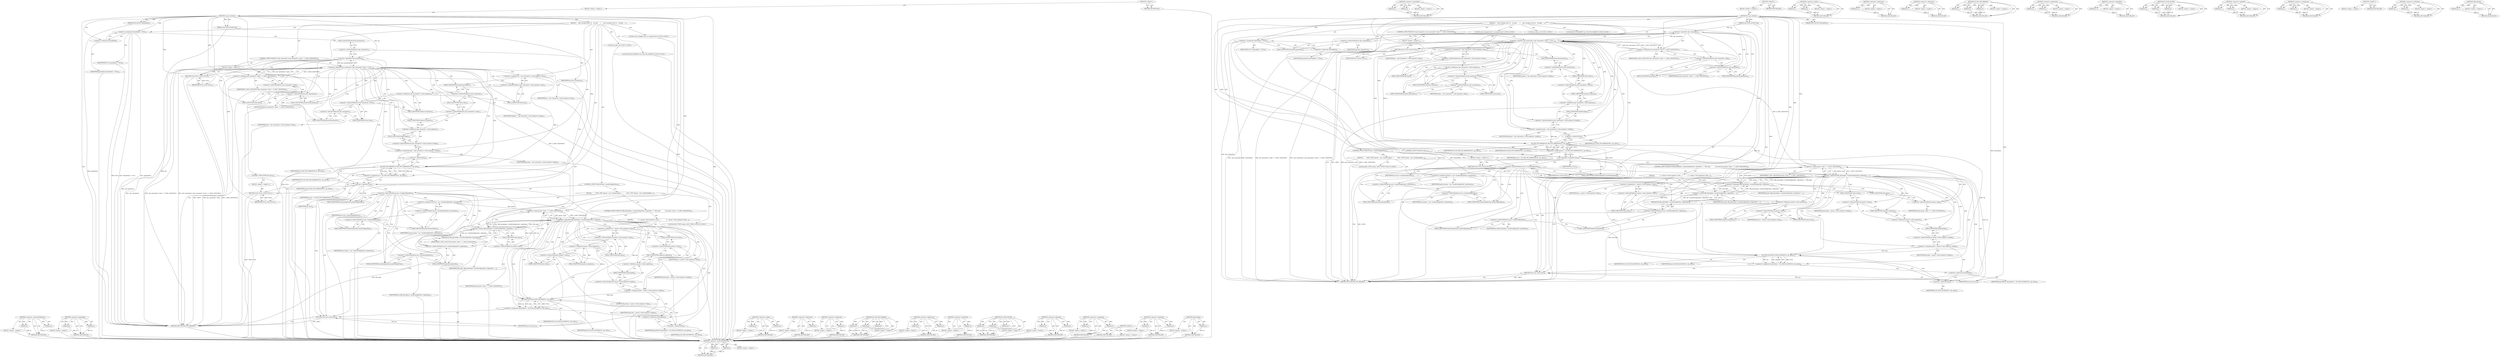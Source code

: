 digraph "OBJ_obj2nid" {
vulnerable_174 [label=<(METHOD,&lt;operator&gt;.indirectFieldAccess)>];
vulnerable_175 [label=<(PARAM,p1)>];
vulnerable_176 [label=<(PARAM,p2)>];
vulnerable_177 [label=<(BLOCK,&lt;empty&gt;,&lt;empty&gt;)>];
vulnerable_178 [label=<(METHOD_RETURN,ANY)>];
vulnerable_199 [label=<(METHOD,&lt;operator&gt;.logicalAnd)>];
vulnerable_200 [label=<(PARAM,p1)>];
vulnerable_201 [label=<(PARAM,p2)>];
vulnerable_202 [label=<(BLOCK,&lt;empty&gt;,&lt;empty&gt;)>];
vulnerable_203 [label=<(METHOD_RETURN,ANY)>];
vulnerable_6 [label=<(METHOD,&lt;global&gt;)<SUB>1</SUB>>];
vulnerable_7 [label=<(BLOCK,&lt;empty&gt;,&lt;empty&gt;)<SUB>1</SUB>>];
vulnerable_8 [label=<(METHOD,rsa_pss_decode)<SUB>1</SUB>>];
vulnerable_9 [label=<(PARAM,const X509_ALGOR *alg)<SUB>1</SUB>>];
vulnerable_10 [label=<(PARAM,X509_ALGOR **pmaskHash)<SUB>2</SUB>>];
vulnerable_11 [label=<(BLOCK,{
    const unsigned char *p;
    int plen;
   ...,{
    const unsigned char *p;
    int plen;
   ...)<SUB>3</SUB>>];
vulnerable_12 [label="<(LOCAL,const unsigned char* p: unsigned char*)<SUB>4</SUB>>"];
vulnerable_13 [label="<(LOCAL,int plen: int)<SUB>5</SUB>>"];
vulnerable_14 [label="<(LOCAL,RSA_PSS_PARAMS* pss: RSA_PSS_PARAMS*)<SUB>6</SUB>>"];
vulnerable_15 [label=<(&lt;operator&gt;.assignment,*pmaskHash = NULL)<SUB>8</SUB>>];
vulnerable_16 [label=<(&lt;operator&gt;.indirection,*pmaskHash)<SUB>8</SUB>>];
vulnerable_17 [label=<(IDENTIFIER,pmaskHash,*pmaskHash = NULL)<SUB>8</SUB>>];
vulnerable_18 [label=<(IDENTIFIER,NULL,*pmaskHash = NULL)<SUB>8</SUB>>];
vulnerable_19 [label=<(CONTROL_STRUCTURE,IF,if (!alg-&gt;parameter || alg-&gt;parameter-&gt;type != V_ASN1_SEQUENCE))<SUB>10</SUB>>];
vulnerable_20 [label=<(&lt;operator&gt;.logicalOr,!alg-&gt;parameter || alg-&gt;parameter-&gt;type != V_AS...)<SUB>10</SUB>>];
vulnerable_21 [label=<(&lt;operator&gt;.logicalNot,!alg-&gt;parameter)<SUB>10</SUB>>];
vulnerable_22 [label=<(&lt;operator&gt;.indirectFieldAccess,alg-&gt;parameter)<SUB>10</SUB>>];
vulnerable_23 [label=<(IDENTIFIER,alg,!alg-&gt;parameter)<SUB>10</SUB>>];
vulnerable_24 [label=<(FIELD_IDENTIFIER,parameter,parameter)<SUB>10</SUB>>];
vulnerable_25 [label=<(&lt;operator&gt;.notEquals,alg-&gt;parameter-&gt;type != V_ASN1_SEQUENCE)<SUB>10</SUB>>];
vulnerable_26 [label=<(&lt;operator&gt;.indirectFieldAccess,alg-&gt;parameter-&gt;type)<SUB>10</SUB>>];
vulnerable_27 [label=<(&lt;operator&gt;.indirectFieldAccess,alg-&gt;parameter)<SUB>10</SUB>>];
vulnerable_28 [label=<(IDENTIFIER,alg,alg-&gt;parameter-&gt;type != V_ASN1_SEQUENCE)<SUB>10</SUB>>];
vulnerable_29 [label=<(FIELD_IDENTIFIER,parameter,parameter)<SUB>10</SUB>>];
vulnerable_30 [label=<(FIELD_IDENTIFIER,type,type)<SUB>10</SUB>>];
vulnerable_31 [label=<(IDENTIFIER,V_ASN1_SEQUENCE,alg-&gt;parameter-&gt;type != V_ASN1_SEQUENCE)<SUB>10</SUB>>];
vulnerable_32 [label=<(BLOCK,&lt;empty&gt;,&lt;empty&gt;)<SUB>11</SUB>>];
vulnerable_33 [label=<(RETURN,return NULL;,return NULL;)<SUB>11</SUB>>];
vulnerable_34 [label=<(IDENTIFIER,NULL,return NULL;)<SUB>11</SUB>>];
vulnerable_35 [label=<(&lt;operator&gt;.assignment,p = alg-&gt;parameter-&gt;value.sequence-&gt;data)<SUB>12</SUB>>];
vulnerable_36 [label=<(IDENTIFIER,p,p = alg-&gt;parameter-&gt;value.sequence-&gt;data)<SUB>12</SUB>>];
vulnerable_37 [label=<(&lt;operator&gt;.indirectFieldAccess,alg-&gt;parameter-&gt;value.sequence-&gt;data)<SUB>12</SUB>>];
vulnerable_38 [label=<(&lt;operator&gt;.fieldAccess,alg-&gt;parameter-&gt;value.sequence)<SUB>12</SUB>>];
vulnerable_39 [label=<(&lt;operator&gt;.indirectFieldAccess,alg-&gt;parameter-&gt;value)<SUB>12</SUB>>];
vulnerable_40 [label=<(&lt;operator&gt;.indirectFieldAccess,alg-&gt;parameter)<SUB>12</SUB>>];
vulnerable_41 [label=<(IDENTIFIER,alg,p = alg-&gt;parameter-&gt;value.sequence-&gt;data)<SUB>12</SUB>>];
vulnerable_42 [label=<(FIELD_IDENTIFIER,parameter,parameter)<SUB>12</SUB>>];
vulnerable_43 [label=<(FIELD_IDENTIFIER,value,value)<SUB>12</SUB>>];
vulnerable_44 [label=<(FIELD_IDENTIFIER,sequence,sequence)<SUB>12</SUB>>];
vulnerable_45 [label=<(FIELD_IDENTIFIER,data,data)<SUB>12</SUB>>];
vulnerable_46 [label=<(&lt;operator&gt;.assignment,plen = alg-&gt;parameter-&gt;value.sequence-&gt;length)<SUB>13</SUB>>];
vulnerable_47 [label=<(IDENTIFIER,plen,plen = alg-&gt;parameter-&gt;value.sequence-&gt;length)<SUB>13</SUB>>];
vulnerable_48 [label=<(&lt;operator&gt;.indirectFieldAccess,alg-&gt;parameter-&gt;value.sequence-&gt;length)<SUB>13</SUB>>];
vulnerable_49 [label=<(&lt;operator&gt;.fieldAccess,alg-&gt;parameter-&gt;value.sequence)<SUB>13</SUB>>];
vulnerable_50 [label=<(&lt;operator&gt;.indirectFieldAccess,alg-&gt;parameter-&gt;value)<SUB>13</SUB>>];
vulnerable_51 [label=<(&lt;operator&gt;.indirectFieldAccess,alg-&gt;parameter)<SUB>13</SUB>>];
vulnerable_52 [label=<(IDENTIFIER,alg,plen = alg-&gt;parameter-&gt;value.sequence-&gt;length)<SUB>13</SUB>>];
vulnerable_53 [label=<(FIELD_IDENTIFIER,parameter,parameter)<SUB>13</SUB>>];
vulnerable_54 [label=<(FIELD_IDENTIFIER,value,value)<SUB>13</SUB>>];
vulnerable_55 [label=<(FIELD_IDENTIFIER,sequence,sequence)<SUB>13</SUB>>];
vulnerable_56 [label=<(FIELD_IDENTIFIER,length,length)<SUB>13</SUB>>];
vulnerable_57 [label=<(&lt;operator&gt;.assignment,pss = d2i_RSA_PSS_PARAMS(NULL, &amp;p, plen))<SUB>14</SUB>>];
vulnerable_58 [label=<(IDENTIFIER,pss,pss = d2i_RSA_PSS_PARAMS(NULL, &amp;p, plen))<SUB>14</SUB>>];
vulnerable_59 [label=<(d2i_RSA_PSS_PARAMS,d2i_RSA_PSS_PARAMS(NULL, &amp;p, plen))<SUB>14</SUB>>];
vulnerable_60 [label=<(IDENTIFIER,NULL,d2i_RSA_PSS_PARAMS(NULL, &amp;p, plen))<SUB>14</SUB>>];
vulnerable_61 [label=<(&lt;operator&gt;.addressOf,&amp;p)<SUB>14</SUB>>];
vulnerable_62 [label=<(IDENTIFIER,p,d2i_RSA_PSS_PARAMS(NULL, &amp;p, plen))<SUB>14</SUB>>];
vulnerable_63 [label=<(IDENTIFIER,plen,d2i_RSA_PSS_PARAMS(NULL, &amp;p, plen))<SUB>14</SUB>>];
vulnerable_64 [label=<(CONTROL_STRUCTURE,IF,if (!pss))<SUB>16</SUB>>];
vulnerable_65 [label=<(&lt;operator&gt;.logicalNot,!pss)<SUB>16</SUB>>];
vulnerable_66 [label=<(IDENTIFIER,pss,!pss)<SUB>16</SUB>>];
vulnerable_67 [label=<(BLOCK,&lt;empty&gt;,&lt;empty&gt;)<SUB>17</SUB>>];
vulnerable_68 [label=<(RETURN,return NULL;,return NULL;)<SUB>17</SUB>>];
vulnerable_69 [label=<(IDENTIFIER,NULL,return NULL;)<SUB>17</SUB>>];
vulnerable_70 [label=<(CONTROL_STRUCTURE,IF,if (pss-&gt;maskGenAlgorithm))<SUB>19</SUB>>];
vulnerable_71 [label=<(&lt;operator&gt;.indirectFieldAccess,pss-&gt;maskGenAlgorithm)<SUB>19</SUB>>];
vulnerable_72 [label=<(IDENTIFIER,pss,if (pss-&gt;maskGenAlgorithm))<SUB>19</SUB>>];
vulnerable_73 [label=<(FIELD_IDENTIFIER,maskGenAlgorithm,maskGenAlgorithm)<SUB>19</SUB>>];
vulnerable_74 [label=<(BLOCK,{
         ASN1_TYPE *param = pss-&gt;maskGenAlgor...,{
         ASN1_TYPE *param = pss-&gt;maskGenAlgor...)<SUB>19</SUB>>];
vulnerable_75 [label="<(LOCAL,ASN1_TYPE* param: ASN1_TYPE*)<SUB>20</SUB>>"];
vulnerable_76 [label=<(&lt;operator&gt;.assignment,*param = pss-&gt;maskGenAlgorithm-&gt;parameter)<SUB>20</SUB>>];
vulnerable_77 [label=<(IDENTIFIER,param,*param = pss-&gt;maskGenAlgorithm-&gt;parameter)<SUB>20</SUB>>];
vulnerable_78 [label=<(&lt;operator&gt;.indirectFieldAccess,pss-&gt;maskGenAlgorithm-&gt;parameter)<SUB>20</SUB>>];
vulnerable_79 [label=<(&lt;operator&gt;.indirectFieldAccess,pss-&gt;maskGenAlgorithm)<SUB>20</SUB>>];
vulnerable_80 [label=<(IDENTIFIER,pss,*param = pss-&gt;maskGenAlgorithm-&gt;parameter)<SUB>20</SUB>>];
vulnerable_81 [label=<(FIELD_IDENTIFIER,maskGenAlgorithm,maskGenAlgorithm)<SUB>20</SUB>>];
vulnerable_82 [label=<(FIELD_IDENTIFIER,parameter,parameter)<SUB>20</SUB>>];
vulnerable_83 [label=<(CONTROL_STRUCTURE,IF,if (OBJ_obj2nid(pss-&gt;maskGenAlgorithm-&gt;algorithm) == NID_mgf1
            &amp;&amp; param-&gt;type == V_ASN1_SEQUENCE))<SUB>21</SUB>>];
vulnerable_84 [label=<(&lt;operator&gt;.logicalAnd,OBJ_obj2nid(pss-&gt;maskGenAlgorithm-&gt;algorithm) =...)<SUB>21</SUB>>];
vulnerable_85 [label=<(&lt;operator&gt;.equals,OBJ_obj2nid(pss-&gt;maskGenAlgorithm-&gt;algorithm) =...)<SUB>21</SUB>>];
vulnerable_86 [label=<(OBJ_obj2nid,OBJ_obj2nid(pss-&gt;maskGenAlgorithm-&gt;algorithm))<SUB>21</SUB>>];
vulnerable_87 [label=<(&lt;operator&gt;.indirectFieldAccess,pss-&gt;maskGenAlgorithm-&gt;algorithm)<SUB>21</SUB>>];
vulnerable_88 [label=<(&lt;operator&gt;.indirectFieldAccess,pss-&gt;maskGenAlgorithm)<SUB>21</SUB>>];
vulnerable_89 [label=<(IDENTIFIER,pss,OBJ_obj2nid(pss-&gt;maskGenAlgorithm-&gt;algorithm))<SUB>21</SUB>>];
vulnerable_90 [label=<(FIELD_IDENTIFIER,maskGenAlgorithm,maskGenAlgorithm)<SUB>21</SUB>>];
vulnerable_91 [label=<(FIELD_IDENTIFIER,algorithm,algorithm)<SUB>21</SUB>>];
vulnerable_92 [label=<(IDENTIFIER,NID_mgf1,OBJ_obj2nid(pss-&gt;maskGenAlgorithm-&gt;algorithm) =...)<SUB>21</SUB>>];
vulnerable_93 [label=<(&lt;operator&gt;.equals,param-&gt;type == V_ASN1_SEQUENCE)<SUB>22</SUB>>];
vulnerable_94 [label=<(&lt;operator&gt;.indirectFieldAccess,param-&gt;type)<SUB>22</SUB>>];
vulnerable_95 [label=<(IDENTIFIER,param,param-&gt;type == V_ASN1_SEQUENCE)<SUB>22</SUB>>];
vulnerable_96 [label=<(FIELD_IDENTIFIER,type,type)<SUB>22</SUB>>];
vulnerable_97 [label=<(IDENTIFIER,V_ASN1_SEQUENCE,param-&gt;type == V_ASN1_SEQUENCE)<SUB>22</SUB>>];
vulnerable_98 [label=<(BLOCK,{
             p = param-&gt;value.sequence-&gt;data;...,{
             p = param-&gt;value.sequence-&gt;data;...)<SUB>22</SUB>>];
vulnerable_99 [label=<(&lt;operator&gt;.assignment,p = param-&gt;value.sequence-&gt;data)<SUB>23</SUB>>];
vulnerable_100 [label=<(IDENTIFIER,p,p = param-&gt;value.sequence-&gt;data)<SUB>23</SUB>>];
vulnerable_101 [label=<(&lt;operator&gt;.indirectFieldAccess,param-&gt;value.sequence-&gt;data)<SUB>23</SUB>>];
vulnerable_102 [label=<(&lt;operator&gt;.fieldAccess,param-&gt;value.sequence)<SUB>23</SUB>>];
vulnerable_103 [label=<(&lt;operator&gt;.indirectFieldAccess,param-&gt;value)<SUB>23</SUB>>];
vulnerable_104 [label=<(IDENTIFIER,param,p = param-&gt;value.sequence-&gt;data)<SUB>23</SUB>>];
vulnerable_105 [label=<(FIELD_IDENTIFIER,value,value)<SUB>23</SUB>>];
vulnerable_106 [label=<(FIELD_IDENTIFIER,sequence,sequence)<SUB>23</SUB>>];
vulnerable_107 [label=<(FIELD_IDENTIFIER,data,data)<SUB>23</SUB>>];
vulnerable_108 [label=<(&lt;operator&gt;.assignment,plen = param-&gt;value.sequence-&gt;length)<SUB>24</SUB>>];
vulnerable_109 [label=<(IDENTIFIER,plen,plen = param-&gt;value.sequence-&gt;length)<SUB>24</SUB>>];
vulnerable_110 [label=<(&lt;operator&gt;.indirectFieldAccess,param-&gt;value.sequence-&gt;length)<SUB>24</SUB>>];
vulnerable_111 [label=<(&lt;operator&gt;.fieldAccess,param-&gt;value.sequence)<SUB>24</SUB>>];
vulnerable_112 [label=<(&lt;operator&gt;.indirectFieldAccess,param-&gt;value)<SUB>24</SUB>>];
vulnerable_113 [label=<(IDENTIFIER,param,plen = param-&gt;value.sequence-&gt;length)<SUB>24</SUB>>];
vulnerable_114 [label=<(FIELD_IDENTIFIER,value,value)<SUB>24</SUB>>];
vulnerable_115 [label=<(FIELD_IDENTIFIER,sequence,sequence)<SUB>24</SUB>>];
vulnerable_116 [label=<(FIELD_IDENTIFIER,length,length)<SUB>24</SUB>>];
vulnerable_117 [label=<(&lt;operator&gt;.assignment,*pmaskHash = d2i_X509_ALGOR(NULL, &amp;p, plen))<SUB>25</SUB>>];
vulnerable_118 [label=<(&lt;operator&gt;.indirection,*pmaskHash)<SUB>25</SUB>>];
vulnerable_119 [label=<(IDENTIFIER,pmaskHash,*pmaskHash = d2i_X509_ALGOR(NULL, &amp;p, plen))<SUB>25</SUB>>];
vulnerable_120 [label=<(d2i_X509_ALGOR,d2i_X509_ALGOR(NULL, &amp;p, plen))<SUB>25</SUB>>];
vulnerable_121 [label=<(IDENTIFIER,NULL,d2i_X509_ALGOR(NULL, &amp;p, plen))<SUB>25</SUB>>];
vulnerable_122 [label=<(&lt;operator&gt;.addressOf,&amp;p)<SUB>25</SUB>>];
vulnerable_123 [label=<(IDENTIFIER,p,d2i_X509_ALGOR(NULL, &amp;p, plen))<SUB>25</SUB>>];
vulnerable_124 [label=<(IDENTIFIER,plen,d2i_X509_ALGOR(NULL, &amp;p, plen))<SUB>25</SUB>>];
vulnerable_125 [label=<(RETURN,return pss;,return pss;)<SUB>29</SUB>>];
vulnerable_126 [label=<(IDENTIFIER,pss,return pss;)<SUB>29</SUB>>];
vulnerable_127 [label=<(METHOD_RETURN,RSA_PSS_PARAMS)<SUB>1</SUB>>];
vulnerable_129 [label=<(METHOD_RETURN,ANY)<SUB>1</SUB>>];
vulnerable_204 [label=<(METHOD,&lt;operator&gt;.equals)>];
vulnerable_205 [label=<(PARAM,p1)>];
vulnerable_206 [label=<(PARAM,p2)>];
vulnerable_207 [label=<(BLOCK,&lt;empty&gt;,&lt;empty&gt;)>];
vulnerable_208 [label=<(METHOD_RETURN,ANY)>];
vulnerable_161 [label=<(METHOD,&lt;operator&gt;.indirection)>];
vulnerable_162 [label=<(PARAM,p1)>];
vulnerable_163 [label=<(BLOCK,&lt;empty&gt;,&lt;empty&gt;)>];
vulnerable_164 [label=<(METHOD_RETURN,ANY)>];
vulnerable_195 [label=<(METHOD,&lt;operator&gt;.addressOf)>];
vulnerable_196 [label=<(PARAM,p1)>];
vulnerable_197 [label=<(BLOCK,&lt;empty&gt;,&lt;empty&gt;)>];
vulnerable_198 [label=<(METHOD_RETURN,ANY)>];
vulnerable_189 [label=<(METHOD,d2i_RSA_PSS_PARAMS)>];
vulnerable_190 [label=<(PARAM,p1)>];
vulnerable_191 [label=<(PARAM,p2)>];
vulnerable_192 [label=<(PARAM,p3)>];
vulnerable_193 [label=<(BLOCK,&lt;empty&gt;,&lt;empty&gt;)>];
vulnerable_194 [label=<(METHOD_RETURN,ANY)>];
vulnerable_184 [label=<(METHOD,&lt;operator&gt;.fieldAccess)>];
vulnerable_185 [label=<(PARAM,p1)>];
vulnerable_186 [label=<(PARAM,p2)>];
vulnerable_187 [label=<(BLOCK,&lt;empty&gt;,&lt;empty&gt;)>];
vulnerable_188 [label=<(METHOD_RETURN,ANY)>];
vulnerable_170 [label=<(METHOD,&lt;operator&gt;.logicalNot)>];
vulnerable_171 [label=<(PARAM,p1)>];
vulnerable_172 [label=<(BLOCK,&lt;empty&gt;,&lt;empty&gt;)>];
vulnerable_173 [label=<(METHOD_RETURN,ANY)>];
vulnerable_213 [label=<(METHOD,d2i_X509_ALGOR)>];
vulnerable_214 [label=<(PARAM,p1)>];
vulnerable_215 [label=<(PARAM,p2)>];
vulnerable_216 [label=<(PARAM,p3)>];
vulnerable_217 [label=<(BLOCK,&lt;empty&gt;,&lt;empty&gt;)>];
vulnerable_218 [label=<(METHOD_RETURN,ANY)>];
vulnerable_165 [label=<(METHOD,&lt;operator&gt;.logicalOr)>];
vulnerable_166 [label=<(PARAM,p1)>];
vulnerable_167 [label=<(PARAM,p2)>];
vulnerable_168 [label=<(BLOCK,&lt;empty&gt;,&lt;empty&gt;)>];
vulnerable_169 [label=<(METHOD_RETURN,ANY)>];
vulnerable_156 [label=<(METHOD,&lt;operator&gt;.assignment)>];
vulnerable_157 [label=<(PARAM,p1)>];
vulnerable_158 [label=<(PARAM,p2)>];
vulnerable_159 [label=<(BLOCK,&lt;empty&gt;,&lt;empty&gt;)>];
vulnerable_160 [label=<(METHOD_RETURN,ANY)>];
vulnerable_150 [label=<(METHOD,&lt;global&gt;)<SUB>1</SUB>>];
vulnerable_151 [label=<(BLOCK,&lt;empty&gt;,&lt;empty&gt;)>];
vulnerable_152 [label=<(METHOD_RETURN,ANY)>];
vulnerable_179 [label=<(METHOD,&lt;operator&gt;.notEquals)>];
vulnerable_180 [label=<(PARAM,p1)>];
vulnerable_181 [label=<(PARAM,p2)>];
vulnerable_182 [label=<(BLOCK,&lt;empty&gt;,&lt;empty&gt;)>];
vulnerable_183 [label=<(METHOD_RETURN,ANY)>];
vulnerable_209 [label=<(METHOD,OBJ_obj2nid)>];
vulnerable_210 [label=<(PARAM,p1)>];
vulnerable_211 [label=<(BLOCK,&lt;empty&gt;,&lt;empty&gt;)>];
vulnerable_212 [label=<(METHOD_RETURN,ANY)>];
fixed_176 [label=<(METHOD,&lt;operator&gt;.indirectFieldAccess)>];
fixed_177 [label=<(PARAM,p1)>];
fixed_178 [label=<(PARAM,p2)>];
fixed_179 [label=<(BLOCK,&lt;empty&gt;,&lt;empty&gt;)>];
fixed_180 [label=<(METHOD_RETURN,ANY)>];
fixed_201 [label=<(METHOD,&lt;operator&gt;.logicalAnd)>];
fixed_202 [label=<(PARAM,p1)>];
fixed_203 [label=<(PARAM,p2)>];
fixed_204 [label=<(BLOCK,&lt;empty&gt;,&lt;empty&gt;)>];
fixed_205 [label=<(METHOD_RETURN,ANY)>];
fixed_6 [label=<(METHOD,&lt;global&gt;)<SUB>1</SUB>>];
fixed_7 [label=<(BLOCK,&lt;empty&gt;,&lt;empty&gt;)<SUB>1</SUB>>];
fixed_8 [label=<(METHOD,rsa_pss_decode)<SUB>1</SUB>>];
fixed_9 [label=<(PARAM,const X509_ALGOR *alg)<SUB>1</SUB>>];
fixed_10 [label=<(PARAM,X509_ALGOR **pmaskHash)<SUB>2</SUB>>];
fixed_11 [label=<(BLOCK,{
    const unsigned char *p;
    int plen;
   ...,{
    const unsigned char *p;
    int plen;
   ...)<SUB>3</SUB>>];
fixed_12 [label="<(LOCAL,const unsigned char* p: unsigned char*)<SUB>4</SUB>>"];
fixed_13 [label="<(LOCAL,int plen: int)<SUB>5</SUB>>"];
fixed_14 [label="<(LOCAL,RSA_PSS_PARAMS* pss: RSA_PSS_PARAMS*)<SUB>6</SUB>>"];
fixed_15 [label=<(&lt;operator&gt;.assignment,*pmaskHash = NULL)<SUB>8</SUB>>];
fixed_16 [label=<(&lt;operator&gt;.indirection,*pmaskHash)<SUB>8</SUB>>];
fixed_17 [label=<(IDENTIFIER,pmaskHash,*pmaskHash = NULL)<SUB>8</SUB>>];
fixed_18 [label=<(IDENTIFIER,NULL,*pmaskHash = NULL)<SUB>8</SUB>>];
fixed_19 [label=<(CONTROL_STRUCTURE,IF,if (!alg-&gt;parameter || alg-&gt;parameter-&gt;type != V_ASN1_SEQUENCE))<SUB>10</SUB>>];
fixed_20 [label=<(&lt;operator&gt;.logicalOr,!alg-&gt;parameter || alg-&gt;parameter-&gt;type != V_AS...)<SUB>10</SUB>>];
fixed_21 [label=<(&lt;operator&gt;.logicalNot,!alg-&gt;parameter)<SUB>10</SUB>>];
fixed_22 [label=<(&lt;operator&gt;.indirectFieldAccess,alg-&gt;parameter)<SUB>10</SUB>>];
fixed_23 [label=<(IDENTIFIER,alg,!alg-&gt;parameter)<SUB>10</SUB>>];
fixed_24 [label=<(FIELD_IDENTIFIER,parameter,parameter)<SUB>10</SUB>>];
fixed_25 [label=<(&lt;operator&gt;.notEquals,alg-&gt;parameter-&gt;type != V_ASN1_SEQUENCE)<SUB>10</SUB>>];
fixed_26 [label=<(&lt;operator&gt;.indirectFieldAccess,alg-&gt;parameter-&gt;type)<SUB>10</SUB>>];
fixed_27 [label=<(&lt;operator&gt;.indirectFieldAccess,alg-&gt;parameter)<SUB>10</SUB>>];
fixed_28 [label=<(IDENTIFIER,alg,alg-&gt;parameter-&gt;type != V_ASN1_SEQUENCE)<SUB>10</SUB>>];
fixed_29 [label=<(FIELD_IDENTIFIER,parameter,parameter)<SUB>10</SUB>>];
fixed_30 [label=<(FIELD_IDENTIFIER,type,type)<SUB>10</SUB>>];
fixed_31 [label=<(IDENTIFIER,V_ASN1_SEQUENCE,alg-&gt;parameter-&gt;type != V_ASN1_SEQUENCE)<SUB>10</SUB>>];
fixed_32 [label=<(BLOCK,&lt;empty&gt;,&lt;empty&gt;)<SUB>11</SUB>>];
fixed_33 [label=<(RETURN,return NULL;,return NULL;)<SUB>11</SUB>>];
fixed_34 [label=<(IDENTIFIER,NULL,return NULL;)<SUB>11</SUB>>];
fixed_35 [label=<(&lt;operator&gt;.assignment,p = alg-&gt;parameter-&gt;value.sequence-&gt;data)<SUB>12</SUB>>];
fixed_36 [label=<(IDENTIFIER,p,p = alg-&gt;parameter-&gt;value.sequence-&gt;data)<SUB>12</SUB>>];
fixed_37 [label=<(&lt;operator&gt;.indirectFieldAccess,alg-&gt;parameter-&gt;value.sequence-&gt;data)<SUB>12</SUB>>];
fixed_38 [label=<(&lt;operator&gt;.fieldAccess,alg-&gt;parameter-&gt;value.sequence)<SUB>12</SUB>>];
fixed_39 [label=<(&lt;operator&gt;.indirectFieldAccess,alg-&gt;parameter-&gt;value)<SUB>12</SUB>>];
fixed_40 [label=<(&lt;operator&gt;.indirectFieldAccess,alg-&gt;parameter)<SUB>12</SUB>>];
fixed_41 [label=<(IDENTIFIER,alg,p = alg-&gt;parameter-&gt;value.sequence-&gt;data)<SUB>12</SUB>>];
fixed_42 [label=<(FIELD_IDENTIFIER,parameter,parameter)<SUB>12</SUB>>];
fixed_43 [label=<(FIELD_IDENTIFIER,value,value)<SUB>12</SUB>>];
fixed_44 [label=<(FIELD_IDENTIFIER,sequence,sequence)<SUB>12</SUB>>];
fixed_45 [label=<(FIELD_IDENTIFIER,data,data)<SUB>12</SUB>>];
fixed_46 [label=<(&lt;operator&gt;.assignment,plen = alg-&gt;parameter-&gt;value.sequence-&gt;length)<SUB>13</SUB>>];
fixed_47 [label=<(IDENTIFIER,plen,plen = alg-&gt;parameter-&gt;value.sequence-&gt;length)<SUB>13</SUB>>];
fixed_48 [label=<(&lt;operator&gt;.indirectFieldAccess,alg-&gt;parameter-&gt;value.sequence-&gt;length)<SUB>13</SUB>>];
fixed_49 [label=<(&lt;operator&gt;.fieldAccess,alg-&gt;parameter-&gt;value.sequence)<SUB>13</SUB>>];
fixed_50 [label=<(&lt;operator&gt;.indirectFieldAccess,alg-&gt;parameter-&gt;value)<SUB>13</SUB>>];
fixed_51 [label=<(&lt;operator&gt;.indirectFieldAccess,alg-&gt;parameter)<SUB>13</SUB>>];
fixed_52 [label=<(IDENTIFIER,alg,plen = alg-&gt;parameter-&gt;value.sequence-&gt;length)<SUB>13</SUB>>];
fixed_53 [label=<(FIELD_IDENTIFIER,parameter,parameter)<SUB>13</SUB>>];
fixed_54 [label=<(FIELD_IDENTIFIER,value,value)<SUB>13</SUB>>];
fixed_55 [label=<(FIELD_IDENTIFIER,sequence,sequence)<SUB>13</SUB>>];
fixed_56 [label=<(FIELD_IDENTIFIER,length,length)<SUB>13</SUB>>];
fixed_57 [label=<(&lt;operator&gt;.assignment,pss = d2i_RSA_PSS_PARAMS(NULL, &amp;p, plen))<SUB>14</SUB>>];
fixed_58 [label=<(IDENTIFIER,pss,pss = d2i_RSA_PSS_PARAMS(NULL, &amp;p, plen))<SUB>14</SUB>>];
fixed_59 [label=<(d2i_RSA_PSS_PARAMS,d2i_RSA_PSS_PARAMS(NULL, &amp;p, plen))<SUB>14</SUB>>];
fixed_60 [label=<(IDENTIFIER,NULL,d2i_RSA_PSS_PARAMS(NULL, &amp;p, plen))<SUB>14</SUB>>];
fixed_61 [label=<(&lt;operator&gt;.addressOf,&amp;p)<SUB>14</SUB>>];
fixed_62 [label=<(IDENTIFIER,p,d2i_RSA_PSS_PARAMS(NULL, &amp;p, plen))<SUB>14</SUB>>];
fixed_63 [label=<(IDENTIFIER,plen,d2i_RSA_PSS_PARAMS(NULL, &amp;p, plen))<SUB>14</SUB>>];
fixed_64 [label=<(CONTROL_STRUCTURE,IF,if (!pss))<SUB>16</SUB>>];
fixed_65 [label=<(&lt;operator&gt;.logicalNot,!pss)<SUB>16</SUB>>];
fixed_66 [label=<(IDENTIFIER,pss,!pss)<SUB>16</SUB>>];
fixed_67 [label=<(BLOCK,&lt;empty&gt;,&lt;empty&gt;)<SUB>17</SUB>>];
fixed_68 [label=<(RETURN,return NULL;,return NULL;)<SUB>17</SUB>>];
fixed_69 [label=<(IDENTIFIER,NULL,return NULL;)<SUB>17</SUB>>];
fixed_70 [label=<(CONTROL_STRUCTURE,IF,if (pss-&gt;maskGenAlgorithm))<SUB>19</SUB>>];
fixed_71 [label=<(&lt;operator&gt;.indirectFieldAccess,pss-&gt;maskGenAlgorithm)<SUB>19</SUB>>];
fixed_72 [label=<(IDENTIFIER,pss,if (pss-&gt;maskGenAlgorithm))<SUB>19</SUB>>];
fixed_73 [label=<(FIELD_IDENTIFIER,maskGenAlgorithm,maskGenAlgorithm)<SUB>19</SUB>>];
fixed_74 [label=<(BLOCK,{
         ASN1_TYPE *param = pss-&gt;maskGenAlgor...,{
         ASN1_TYPE *param = pss-&gt;maskGenAlgor...)<SUB>19</SUB>>];
fixed_75 [label="<(LOCAL,ASN1_TYPE* param: ASN1_TYPE*)<SUB>20</SUB>>"];
fixed_76 [label=<(&lt;operator&gt;.assignment,*param = pss-&gt;maskGenAlgorithm-&gt;parameter)<SUB>20</SUB>>];
fixed_77 [label=<(IDENTIFIER,param,*param = pss-&gt;maskGenAlgorithm-&gt;parameter)<SUB>20</SUB>>];
fixed_78 [label=<(&lt;operator&gt;.indirectFieldAccess,pss-&gt;maskGenAlgorithm-&gt;parameter)<SUB>20</SUB>>];
fixed_79 [label=<(&lt;operator&gt;.indirectFieldAccess,pss-&gt;maskGenAlgorithm)<SUB>20</SUB>>];
fixed_80 [label=<(IDENTIFIER,pss,*param = pss-&gt;maskGenAlgorithm-&gt;parameter)<SUB>20</SUB>>];
fixed_81 [label=<(FIELD_IDENTIFIER,maskGenAlgorithm,maskGenAlgorithm)<SUB>20</SUB>>];
fixed_82 [label=<(FIELD_IDENTIFIER,parameter,parameter)<SUB>20</SUB>>];
fixed_83 [label=<(CONTROL_STRUCTURE,IF,if (OBJ_obj2nid(pss-&gt;maskGenAlgorithm-&gt;algorithm) == NID_mgf1
            &amp;&amp; param &amp;&amp; param-&gt;type == V_ASN1_SEQUENCE))<SUB>21</SUB>>];
fixed_84 [label=<(&lt;operator&gt;.logicalAnd,OBJ_obj2nid(pss-&gt;maskGenAlgorithm-&gt;algorithm) =...)<SUB>21</SUB>>];
fixed_85 [label=<(&lt;operator&gt;.logicalAnd,OBJ_obj2nid(pss-&gt;maskGenAlgorithm-&gt;algorithm) =...)<SUB>21</SUB>>];
fixed_86 [label=<(&lt;operator&gt;.equals,OBJ_obj2nid(pss-&gt;maskGenAlgorithm-&gt;algorithm) =...)<SUB>21</SUB>>];
fixed_87 [label=<(OBJ_obj2nid,OBJ_obj2nid(pss-&gt;maskGenAlgorithm-&gt;algorithm))<SUB>21</SUB>>];
fixed_88 [label=<(&lt;operator&gt;.indirectFieldAccess,pss-&gt;maskGenAlgorithm-&gt;algorithm)<SUB>21</SUB>>];
fixed_89 [label=<(&lt;operator&gt;.indirectFieldAccess,pss-&gt;maskGenAlgorithm)<SUB>21</SUB>>];
fixed_90 [label=<(IDENTIFIER,pss,OBJ_obj2nid(pss-&gt;maskGenAlgorithm-&gt;algorithm))<SUB>21</SUB>>];
fixed_91 [label=<(FIELD_IDENTIFIER,maskGenAlgorithm,maskGenAlgorithm)<SUB>21</SUB>>];
fixed_92 [label=<(FIELD_IDENTIFIER,algorithm,algorithm)<SUB>21</SUB>>];
fixed_93 [label=<(IDENTIFIER,NID_mgf1,OBJ_obj2nid(pss-&gt;maskGenAlgorithm-&gt;algorithm) =...)<SUB>21</SUB>>];
fixed_94 [label=<(IDENTIFIER,param,OBJ_obj2nid(pss-&gt;maskGenAlgorithm-&gt;algorithm) =...)<SUB>22</SUB>>];
fixed_95 [label=<(&lt;operator&gt;.equals,param-&gt;type == V_ASN1_SEQUENCE)<SUB>22</SUB>>];
fixed_96 [label=<(&lt;operator&gt;.indirectFieldAccess,param-&gt;type)<SUB>22</SUB>>];
fixed_97 [label=<(IDENTIFIER,param,param-&gt;type == V_ASN1_SEQUENCE)<SUB>22</SUB>>];
fixed_98 [label=<(FIELD_IDENTIFIER,type,type)<SUB>22</SUB>>];
fixed_99 [label=<(IDENTIFIER,V_ASN1_SEQUENCE,param-&gt;type == V_ASN1_SEQUENCE)<SUB>22</SUB>>];
fixed_100 [label=<(BLOCK,{
             p = param-&gt;value.sequence-&gt;data;...,{
             p = param-&gt;value.sequence-&gt;data;...)<SUB>22</SUB>>];
fixed_101 [label=<(&lt;operator&gt;.assignment,p = param-&gt;value.sequence-&gt;data)<SUB>23</SUB>>];
fixed_102 [label=<(IDENTIFIER,p,p = param-&gt;value.sequence-&gt;data)<SUB>23</SUB>>];
fixed_103 [label=<(&lt;operator&gt;.indirectFieldAccess,param-&gt;value.sequence-&gt;data)<SUB>23</SUB>>];
fixed_104 [label=<(&lt;operator&gt;.fieldAccess,param-&gt;value.sequence)<SUB>23</SUB>>];
fixed_105 [label=<(&lt;operator&gt;.indirectFieldAccess,param-&gt;value)<SUB>23</SUB>>];
fixed_106 [label=<(IDENTIFIER,param,p = param-&gt;value.sequence-&gt;data)<SUB>23</SUB>>];
fixed_107 [label=<(FIELD_IDENTIFIER,value,value)<SUB>23</SUB>>];
fixed_108 [label=<(FIELD_IDENTIFIER,sequence,sequence)<SUB>23</SUB>>];
fixed_109 [label=<(FIELD_IDENTIFIER,data,data)<SUB>23</SUB>>];
fixed_110 [label=<(&lt;operator&gt;.assignment,plen = param-&gt;value.sequence-&gt;length)<SUB>24</SUB>>];
fixed_111 [label=<(IDENTIFIER,plen,plen = param-&gt;value.sequence-&gt;length)<SUB>24</SUB>>];
fixed_112 [label=<(&lt;operator&gt;.indirectFieldAccess,param-&gt;value.sequence-&gt;length)<SUB>24</SUB>>];
fixed_113 [label=<(&lt;operator&gt;.fieldAccess,param-&gt;value.sequence)<SUB>24</SUB>>];
fixed_114 [label=<(&lt;operator&gt;.indirectFieldAccess,param-&gt;value)<SUB>24</SUB>>];
fixed_115 [label=<(IDENTIFIER,param,plen = param-&gt;value.sequence-&gt;length)<SUB>24</SUB>>];
fixed_116 [label=<(FIELD_IDENTIFIER,value,value)<SUB>24</SUB>>];
fixed_117 [label=<(FIELD_IDENTIFIER,sequence,sequence)<SUB>24</SUB>>];
fixed_118 [label=<(FIELD_IDENTIFIER,length,length)<SUB>24</SUB>>];
fixed_119 [label=<(&lt;operator&gt;.assignment,*pmaskHash = d2i_X509_ALGOR(NULL, &amp;p, plen))<SUB>25</SUB>>];
fixed_120 [label=<(&lt;operator&gt;.indirection,*pmaskHash)<SUB>25</SUB>>];
fixed_121 [label=<(IDENTIFIER,pmaskHash,*pmaskHash = d2i_X509_ALGOR(NULL, &amp;p, plen))<SUB>25</SUB>>];
fixed_122 [label=<(d2i_X509_ALGOR,d2i_X509_ALGOR(NULL, &amp;p, plen))<SUB>25</SUB>>];
fixed_123 [label=<(IDENTIFIER,NULL,d2i_X509_ALGOR(NULL, &amp;p, plen))<SUB>25</SUB>>];
fixed_124 [label=<(&lt;operator&gt;.addressOf,&amp;p)<SUB>25</SUB>>];
fixed_125 [label=<(IDENTIFIER,p,d2i_X509_ALGOR(NULL, &amp;p, plen))<SUB>25</SUB>>];
fixed_126 [label=<(IDENTIFIER,plen,d2i_X509_ALGOR(NULL, &amp;p, plen))<SUB>25</SUB>>];
fixed_127 [label=<(RETURN,return pss;,return pss;)<SUB>29</SUB>>];
fixed_128 [label=<(IDENTIFIER,pss,return pss;)<SUB>29</SUB>>];
fixed_129 [label=<(METHOD_RETURN,RSA_PSS_PARAMS)<SUB>1</SUB>>];
fixed_131 [label=<(METHOD_RETURN,ANY)<SUB>1</SUB>>];
fixed_206 [label=<(METHOD,&lt;operator&gt;.equals)>];
fixed_207 [label=<(PARAM,p1)>];
fixed_208 [label=<(PARAM,p2)>];
fixed_209 [label=<(BLOCK,&lt;empty&gt;,&lt;empty&gt;)>];
fixed_210 [label=<(METHOD_RETURN,ANY)>];
fixed_163 [label=<(METHOD,&lt;operator&gt;.indirection)>];
fixed_164 [label=<(PARAM,p1)>];
fixed_165 [label=<(BLOCK,&lt;empty&gt;,&lt;empty&gt;)>];
fixed_166 [label=<(METHOD_RETURN,ANY)>];
fixed_197 [label=<(METHOD,&lt;operator&gt;.addressOf)>];
fixed_198 [label=<(PARAM,p1)>];
fixed_199 [label=<(BLOCK,&lt;empty&gt;,&lt;empty&gt;)>];
fixed_200 [label=<(METHOD_RETURN,ANY)>];
fixed_191 [label=<(METHOD,d2i_RSA_PSS_PARAMS)>];
fixed_192 [label=<(PARAM,p1)>];
fixed_193 [label=<(PARAM,p2)>];
fixed_194 [label=<(PARAM,p3)>];
fixed_195 [label=<(BLOCK,&lt;empty&gt;,&lt;empty&gt;)>];
fixed_196 [label=<(METHOD_RETURN,ANY)>];
fixed_186 [label=<(METHOD,&lt;operator&gt;.fieldAccess)>];
fixed_187 [label=<(PARAM,p1)>];
fixed_188 [label=<(PARAM,p2)>];
fixed_189 [label=<(BLOCK,&lt;empty&gt;,&lt;empty&gt;)>];
fixed_190 [label=<(METHOD_RETURN,ANY)>];
fixed_172 [label=<(METHOD,&lt;operator&gt;.logicalNot)>];
fixed_173 [label=<(PARAM,p1)>];
fixed_174 [label=<(BLOCK,&lt;empty&gt;,&lt;empty&gt;)>];
fixed_175 [label=<(METHOD_RETURN,ANY)>];
fixed_215 [label=<(METHOD,d2i_X509_ALGOR)>];
fixed_216 [label=<(PARAM,p1)>];
fixed_217 [label=<(PARAM,p2)>];
fixed_218 [label=<(PARAM,p3)>];
fixed_219 [label=<(BLOCK,&lt;empty&gt;,&lt;empty&gt;)>];
fixed_220 [label=<(METHOD_RETURN,ANY)>];
fixed_167 [label=<(METHOD,&lt;operator&gt;.logicalOr)>];
fixed_168 [label=<(PARAM,p1)>];
fixed_169 [label=<(PARAM,p2)>];
fixed_170 [label=<(BLOCK,&lt;empty&gt;,&lt;empty&gt;)>];
fixed_171 [label=<(METHOD_RETURN,ANY)>];
fixed_158 [label=<(METHOD,&lt;operator&gt;.assignment)>];
fixed_159 [label=<(PARAM,p1)>];
fixed_160 [label=<(PARAM,p2)>];
fixed_161 [label=<(BLOCK,&lt;empty&gt;,&lt;empty&gt;)>];
fixed_162 [label=<(METHOD_RETURN,ANY)>];
fixed_152 [label=<(METHOD,&lt;global&gt;)<SUB>1</SUB>>];
fixed_153 [label=<(BLOCK,&lt;empty&gt;,&lt;empty&gt;)>];
fixed_154 [label=<(METHOD_RETURN,ANY)>];
fixed_181 [label=<(METHOD,&lt;operator&gt;.notEquals)>];
fixed_182 [label=<(PARAM,p1)>];
fixed_183 [label=<(PARAM,p2)>];
fixed_184 [label=<(BLOCK,&lt;empty&gt;,&lt;empty&gt;)>];
fixed_185 [label=<(METHOD_RETURN,ANY)>];
fixed_211 [label=<(METHOD,OBJ_obj2nid)>];
fixed_212 [label=<(PARAM,p1)>];
fixed_213 [label=<(BLOCK,&lt;empty&gt;,&lt;empty&gt;)>];
fixed_214 [label=<(METHOD_RETURN,ANY)>];
vulnerable_174 -> vulnerable_175  [key=0, label="AST: "];
vulnerable_174 -> vulnerable_175  [key=1, label="DDG: "];
vulnerable_174 -> vulnerable_177  [key=0, label="AST: "];
vulnerable_174 -> vulnerable_176  [key=0, label="AST: "];
vulnerable_174 -> vulnerable_176  [key=1, label="DDG: "];
vulnerable_174 -> vulnerable_178  [key=0, label="AST: "];
vulnerable_174 -> vulnerable_178  [key=1, label="CFG: "];
vulnerable_175 -> vulnerable_178  [key=0, label="DDG: p1"];
vulnerable_176 -> vulnerable_178  [key=0, label="DDG: p2"];
vulnerable_177 -> fixed_176  [key=0];
vulnerable_178 -> fixed_176  [key=0];
vulnerable_199 -> vulnerable_200  [key=0, label="AST: "];
vulnerable_199 -> vulnerable_200  [key=1, label="DDG: "];
vulnerable_199 -> vulnerable_202  [key=0, label="AST: "];
vulnerable_199 -> vulnerable_201  [key=0, label="AST: "];
vulnerable_199 -> vulnerable_201  [key=1, label="DDG: "];
vulnerable_199 -> vulnerable_203  [key=0, label="AST: "];
vulnerable_199 -> vulnerable_203  [key=1, label="CFG: "];
vulnerable_200 -> vulnerable_203  [key=0, label="DDG: p1"];
vulnerable_201 -> vulnerable_203  [key=0, label="DDG: p2"];
vulnerable_202 -> fixed_176  [key=0];
vulnerable_203 -> fixed_176  [key=0];
vulnerable_6 -> vulnerable_7  [key=0, label="AST: "];
vulnerable_6 -> vulnerable_129  [key=0, label="AST: "];
vulnerable_6 -> vulnerable_129  [key=1, label="CFG: "];
vulnerable_7 -> vulnerable_8  [key=0, label="AST: "];
vulnerable_8 -> vulnerable_9  [key=0, label="AST: "];
vulnerable_8 -> vulnerable_9  [key=1, label="DDG: "];
vulnerable_8 -> vulnerable_10  [key=0, label="AST: "];
vulnerable_8 -> vulnerable_10  [key=1, label="DDG: "];
vulnerable_8 -> vulnerable_11  [key=0, label="AST: "];
vulnerable_8 -> vulnerable_127  [key=0, label="AST: "];
vulnerable_8 -> vulnerable_16  [key=0, label="CFG: "];
vulnerable_8 -> vulnerable_15  [key=0, label="DDG: "];
vulnerable_8 -> vulnerable_126  [key=0, label="DDG: "];
vulnerable_8 -> vulnerable_59  [key=0, label="DDG: "];
vulnerable_8 -> vulnerable_65  [key=0, label="DDG: "];
vulnerable_8 -> vulnerable_25  [key=0, label="DDG: "];
vulnerable_8 -> vulnerable_34  [key=0, label="DDG: "];
vulnerable_8 -> vulnerable_69  [key=0, label="DDG: "];
vulnerable_8 -> vulnerable_85  [key=0, label="DDG: "];
vulnerable_8 -> vulnerable_93  [key=0, label="DDG: "];
vulnerable_8 -> vulnerable_120  [key=0, label="DDG: "];
vulnerable_9 -> vulnerable_127  [key=0, label="DDG: alg"];
vulnerable_9 -> vulnerable_21  [key=0, label="DDG: alg"];
vulnerable_10 -> vulnerable_127  [key=0, label="DDG: pmaskHash"];
vulnerable_11 -> vulnerable_12  [key=0, label="AST: "];
vulnerable_11 -> vulnerable_13  [key=0, label="AST: "];
vulnerable_11 -> vulnerable_14  [key=0, label="AST: "];
vulnerable_11 -> vulnerable_15  [key=0, label="AST: "];
vulnerable_11 -> vulnerable_19  [key=0, label="AST: "];
vulnerable_11 -> vulnerable_35  [key=0, label="AST: "];
vulnerable_11 -> vulnerable_46  [key=0, label="AST: "];
vulnerable_11 -> vulnerable_57  [key=0, label="AST: "];
vulnerable_11 -> vulnerable_64  [key=0, label="AST: "];
vulnerable_11 -> vulnerable_70  [key=0, label="AST: "];
vulnerable_11 -> vulnerable_125  [key=0, label="AST: "];
vulnerable_12 -> fixed_176  [key=0];
vulnerable_13 -> fixed_176  [key=0];
vulnerable_14 -> fixed_176  [key=0];
vulnerable_15 -> vulnerable_16  [key=0, label="AST: "];
vulnerable_15 -> vulnerable_18  [key=0, label="AST: "];
vulnerable_15 -> vulnerable_24  [key=0, label="CFG: "];
vulnerable_15 -> vulnerable_127  [key=0, label="DDG: *pmaskHash"];
vulnerable_15 -> vulnerable_127  [key=1, label="DDG: NULL"];
vulnerable_15 -> vulnerable_127  [key=2, label="DDG: *pmaskHash = NULL"];
vulnerable_16 -> vulnerable_17  [key=0, label="AST: "];
vulnerable_16 -> vulnerable_15  [key=0, label="CFG: "];
vulnerable_17 -> fixed_176  [key=0];
vulnerable_18 -> fixed_176  [key=0];
vulnerable_19 -> vulnerable_20  [key=0, label="AST: "];
vulnerable_19 -> vulnerable_32  [key=0, label="AST: "];
vulnerable_20 -> vulnerable_21  [key=0, label="AST: "];
vulnerable_20 -> vulnerable_25  [key=0, label="AST: "];
vulnerable_20 -> vulnerable_33  [key=0, label="CFG: "];
vulnerable_20 -> vulnerable_33  [key=1, label="CDG: "];
vulnerable_20 -> vulnerable_42  [key=0, label="CFG: "];
vulnerable_20 -> vulnerable_42  [key=1, label="CDG: "];
vulnerable_20 -> vulnerable_127  [key=0, label="DDG: !alg-&gt;parameter"];
vulnerable_20 -> vulnerable_127  [key=1, label="DDG: alg-&gt;parameter-&gt;type != V_ASN1_SEQUENCE"];
vulnerable_20 -> vulnerable_127  [key=2, label="DDG: !alg-&gt;parameter || alg-&gt;parameter-&gt;type != V_ASN1_SEQUENCE"];
vulnerable_20 -> vulnerable_48  [key=0, label="CDG: "];
vulnerable_20 -> vulnerable_49  [key=0, label="CDG: "];
vulnerable_20 -> vulnerable_51  [key=0, label="CDG: "];
vulnerable_20 -> vulnerable_57  [key=0, label="CDG: "];
vulnerable_20 -> vulnerable_37  [key=0, label="CDG: "];
vulnerable_20 -> vulnerable_46  [key=0, label="CDG: "];
vulnerable_20 -> vulnerable_38  [key=0, label="CDG: "];
vulnerable_20 -> vulnerable_56  [key=0, label="CDG: "];
vulnerable_20 -> vulnerable_45  [key=0, label="CDG: "];
vulnerable_20 -> vulnerable_40  [key=0, label="CDG: "];
vulnerable_20 -> vulnerable_65  [key=0, label="CDG: "];
vulnerable_20 -> vulnerable_50  [key=0, label="CDG: "];
vulnerable_20 -> vulnerable_59  [key=0, label="CDG: "];
vulnerable_20 -> vulnerable_44  [key=0, label="CDG: "];
vulnerable_20 -> vulnerable_35  [key=0, label="CDG: "];
vulnerable_20 -> vulnerable_54  [key=0, label="CDG: "];
vulnerable_20 -> vulnerable_43  [key=0, label="CDG: "];
vulnerable_20 -> vulnerable_61  [key=0, label="CDG: "];
vulnerable_20 -> vulnerable_53  [key=0, label="CDG: "];
vulnerable_20 -> vulnerable_55  [key=0, label="CDG: "];
vulnerable_20 -> vulnerable_39  [key=0, label="CDG: "];
vulnerable_21 -> vulnerable_22  [key=0, label="AST: "];
vulnerable_21 -> vulnerable_20  [key=0, label="CFG: "];
vulnerable_21 -> vulnerable_20  [key=1, label="DDG: alg-&gt;parameter"];
vulnerable_21 -> vulnerable_29  [key=0, label="CFG: "];
vulnerable_21 -> vulnerable_29  [key=1, label="CDG: "];
vulnerable_21 -> vulnerable_127  [key=0, label="DDG: alg-&gt;parameter"];
vulnerable_21 -> vulnerable_30  [key=0, label="CDG: "];
vulnerable_21 -> vulnerable_26  [key=0, label="CDG: "];
vulnerable_21 -> vulnerable_25  [key=0, label="CDG: "];
vulnerable_21 -> vulnerable_27  [key=0, label="CDG: "];
vulnerable_22 -> vulnerable_23  [key=0, label="AST: "];
vulnerable_22 -> vulnerable_24  [key=0, label="AST: "];
vulnerable_22 -> vulnerable_21  [key=0, label="CFG: "];
vulnerable_23 -> fixed_176  [key=0];
vulnerable_24 -> vulnerable_22  [key=0, label="CFG: "];
vulnerable_25 -> vulnerable_26  [key=0, label="AST: "];
vulnerable_25 -> vulnerable_31  [key=0, label="AST: "];
vulnerable_25 -> vulnerable_20  [key=0, label="CFG: "];
vulnerable_25 -> vulnerable_20  [key=1, label="DDG: alg-&gt;parameter-&gt;type"];
vulnerable_25 -> vulnerable_20  [key=2, label="DDG: V_ASN1_SEQUENCE"];
vulnerable_25 -> vulnerable_127  [key=0, label="DDG: alg-&gt;parameter-&gt;type"];
vulnerable_25 -> vulnerable_127  [key=1, label="DDG: V_ASN1_SEQUENCE"];
vulnerable_25 -> vulnerable_93  [key=0, label="DDG: V_ASN1_SEQUENCE"];
vulnerable_26 -> vulnerable_27  [key=0, label="AST: "];
vulnerable_26 -> vulnerable_30  [key=0, label="AST: "];
vulnerable_26 -> vulnerable_25  [key=0, label="CFG: "];
vulnerable_27 -> vulnerable_28  [key=0, label="AST: "];
vulnerable_27 -> vulnerable_29  [key=0, label="AST: "];
vulnerable_27 -> vulnerable_30  [key=0, label="CFG: "];
vulnerable_28 -> fixed_176  [key=0];
vulnerable_29 -> vulnerable_27  [key=0, label="CFG: "];
vulnerable_30 -> vulnerable_26  [key=0, label="CFG: "];
vulnerable_31 -> fixed_176  [key=0];
vulnerable_32 -> vulnerable_33  [key=0, label="AST: "];
vulnerable_33 -> vulnerable_34  [key=0, label="AST: "];
vulnerable_33 -> vulnerable_127  [key=0, label="CFG: "];
vulnerable_33 -> vulnerable_127  [key=1, label="DDG: &lt;RET&gt;"];
vulnerable_34 -> vulnerable_33  [key=0, label="DDG: NULL"];
vulnerable_35 -> vulnerable_36  [key=0, label="AST: "];
vulnerable_35 -> vulnerable_37  [key=0, label="AST: "];
vulnerable_35 -> vulnerable_53  [key=0, label="CFG: "];
vulnerable_35 -> vulnerable_59  [key=0, label="DDG: p"];
vulnerable_36 -> fixed_176  [key=0];
vulnerable_37 -> vulnerable_38  [key=0, label="AST: "];
vulnerable_37 -> vulnerable_45  [key=0, label="AST: "];
vulnerable_37 -> vulnerable_35  [key=0, label="CFG: "];
vulnerable_38 -> vulnerable_39  [key=0, label="AST: "];
vulnerable_38 -> vulnerable_44  [key=0, label="AST: "];
vulnerable_38 -> vulnerable_45  [key=0, label="CFG: "];
vulnerable_39 -> vulnerable_40  [key=0, label="AST: "];
vulnerable_39 -> vulnerable_43  [key=0, label="AST: "];
vulnerable_39 -> vulnerable_44  [key=0, label="CFG: "];
vulnerable_40 -> vulnerable_41  [key=0, label="AST: "];
vulnerable_40 -> vulnerable_42  [key=0, label="AST: "];
vulnerable_40 -> vulnerable_43  [key=0, label="CFG: "];
vulnerable_41 -> fixed_176  [key=0];
vulnerable_42 -> vulnerable_40  [key=0, label="CFG: "];
vulnerable_43 -> vulnerable_39  [key=0, label="CFG: "];
vulnerable_44 -> vulnerable_38  [key=0, label="CFG: "];
vulnerable_45 -> vulnerable_37  [key=0, label="CFG: "];
vulnerable_46 -> vulnerable_47  [key=0, label="AST: "];
vulnerable_46 -> vulnerable_48  [key=0, label="AST: "];
vulnerable_46 -> vulnerable_61  [key=0, label="CFG: "];
vulnerable_46 -> vulnerable_59  [key=0, label="DDG: plen"];
vulnerable_47 -> fixed_176  [key=0];
vulnerable_48 -> vulnerable_49  [key=0, label="AST: "];
vulnerable_48 -> vulnerable_56  [key=0, label="AST: "];
vulnerable_48 -> vulnerable_46  [key=0, label="CFG: "];
vulnerable_49 -> vulnerable_50  [key=0, label="AST: "];
vulnerable_49 -> vulnerable_55  [key=0, label="AST: "];
vulnerable_49 -> vulnerable_56  [key=0, label="CFG: "];
vulnerable_50 -> vulnerable_51  [key=0, label="AST: "];
vulnerable_50 -> vulnerable_54  [key=0, label="AST: "];
vulnerable_50 -> vulnerable_55  [key=0, label="CFG: "];
vulnerable_51 -> vulnerable_52  [key=0, label="AST: "];
vulnerable_51 -> vulnerable_53  [key=0, label="AST: "];
vulnerable_51 -> vulnerable_54  [key=0, label="CFG: "];
vulnerable_52 -> fixed_176  [key=0];
vulnerable_53 -> vulnerable_51  [key=0, label="CFG: "];
vulnerable_54 -> vulnerable_50  [key=0, label="CFG: "];
vulnerable_55 -> vulnerable_49  [key=0, label="CFG: "];
vulnerable_56 -> vulnerable_48  [key=0, label="CFG: "];
vulnerable_57 -> vulnerable_58  [key=0, label="AST: "];
vulnerable_57 -> vulnerable_59  [key=0, label="AST: "];
vulnerable_57 -> vulnerable_65  [key=0, label="CFG: "];
vulnerable_57 -> vulnerable_65  [key=1, label="DDG: pss"];
vulnerable_58 -> fixed_176  [key=0];
vulnerable_59 -> vulnerable_60  [key=0, label="AST: "];
vulnerable_59 -> vulnerable_61  [key=0, label="AST: "];
vulnerable_59 -> vulnerable_63  [key=0, label="AST: "];
vulnerable_59 -> vulnerable_57  [key=0, label="CFG: "];
vulnerable_59 -> vulnerable_57  [key=1, label="DDG: NULL"];
vulnerable_59 -> vulnerable_57  [key=2, label="DDG: &amp;p"];
vulnerable_59 -> vulnerable_57  [key=3, label="DDG: plen"];
vulnerable_59 -> vulnerable_69  [key=0, label="DDG: NULL"];
vulnerable_59 -> vulnerable_120  [key=0, label="DDG: NULL"];
vulnerable_59 -> vulnerable_120  [key=1, label="DDG: &amp;p"];
vulnerable_60 -> fixed_176  [key=0];
vulnerable_61 -> vulnerable_62  [key=0, label="AST: "];
vulnerable_61 -> vulnerable_59  [key=0, label="CFG: "];
vulnerable_62 -> fixed_176  [key=0];
vulnerable_63 -> fixed_176  [key=0];
vulnerable_64 -> vulnerable_65  [key=0, label="AST: "];
vulnerable_64 -> vulnerable_67  [key=0, label="AST: "];
vulnerable_65 -> vulnerable_66  [key=0, label="AST: "];
vulnerable_65 -> vulnerable_68  [key=0, label="CFG: "];
vulnerable_65 -> vulnerable_68  [key=1, label="CDG: "];
vulnerable_65 -> vulnerable_73  [key=0, label="CFG: "];
vulnerable_65 -> vulnerable_73  [key=1, label="CDG: "];
vulnerable_65 -> vulnerable_126  [key=0, label="DDG: pss"];
vulnerable_65 -> vulnerable_71  [key=0, label="CDG: "];
vulnerable_65 -> vulnerable_125  [key=0, label="CDG: "];
vulnerable_66 -> fixed_176  [key=0];
vulnerable_67 -> vulnerable_68  [key=0, label="AST: "];
vulnerable_68 -> vulnerable_69  [key=0, label="AST: "];
vulnerable_68 -> vulnerable_127  [key=0, label="CFG: "];
vulnerable_68 -> vulnerable_127  [key=1, label="DDG: &lt;RET&gt;"];
vulnerable_69 -> vulnerable_68  [key=0, label="DDG: NULL"];
vulnerable_70 -> vulnerable_71  [key=0, label="AST: "];
vulnerable_70 -> vulnerable_74  [key=0, label="AST: "];
vulnerable_71 -> vulnerable_72  [key=0, label="AST: "];
vulnerable_71 -> vulnerable_73  [key=0, label="AST: "];
vulnerable_71 -> vulnerable_81  [key=0, label="CFG: "];
vulnerable_71 -> vulnerable_81  [key=1, label="CDG: "];
vulnerable_71 -> vulnerable_125  [key=0, label="CFG: "];
vulnerable_71 -> vulnerable_84  [key=0, label="CDG: "];
vulnerable_71 -> vulnerable_85  [key=0, label="CDG: "];
vulnerable_71 -> vulnerable_76  [key=0, label="CDG: "];
vulnerable_71 -> vulnerable_87  [key=0, label="CDG: "];
vulnerable_71 -> vulnerable_91  [key=0, label="CDG: "];
vulnerable_71 -> vulnerable_82  [key=0, label="CDG: "];
vulnerable_71 -> vulnerable_90  [key=0, label="CDG: "];
vulnerable_71 -> vulnerable_79  [key=0, label="CDG: "];
vulnerable_71 -> vulnerable_88  [key=0, label="CDG: "];
vulnerable_71 -> vulnerable_78  [key=0, label="CDG: "];
vulnerable_71 -> vulnerable_86  [key=0, label="CDG: "];
vulnerable_72 -> fixed_176  [key=0];
vulnerable_73 -> vulnerable_71  [key=0, label="CFG: "];
vulnerable_74 -> vulnerable_75  [key=0, label="AST: "];
vulnerable_74 -> vulnerable_76  [key=0, label="AST: "];
vulnerable_74 -> vulnerable_83  [key=0, label="AST: "];
vulnerable_75 -> fixed_176  [key=0];
vulnerable_76 -> vulnerable_77  [key=0, label="AST: "];
vulnerable_76 -> vulnerable_78  [key=0, label="AST: "];
vulnerable_76 -> vulnerable_90  [key=0, label="CFG: "];
vulnerable_76 -> vulnerable_93  [key=0, label="DDG: param"];
vulnerable_77 -> fixed_176  [key=0];
vulnerable_78 -> vulnerable_79  [key=0, label="AST: "];
vulnerable_78 -> vulnerable_82  [key=0, label="AST: "];
vulnerable_78 -> vulnerable_76  [key=0, label="CFG: "];
vulnerable_79 -> vulnerable_80  [key=0, label="AST: "];
vulnerable_79 -> vulnerable_81  [key=0, label="AST: "];
vulnerable_79 -> vulnerable_82  [key=0, label="CFG: "];
vulnerable_80 -> fixed_176  [key=0];
vulnerable_81 -> vulnerable_79  [key=0, label="CFG: "];
vulnerable_82 -> vulnerable_78  [key=0, label="CFG: "];
vulnerable_83 -> vulnerable_84  [key=0, label="AST: "];
vulnerable_83 -> vulnerable_98  [key=0, label="AST: "];
vulnerable_84 -> vulnerable_85  [key=0, label="AST: "];
vulnerable_84 -> vulnerable_93  [key=0, label="AST: "];
vulnerable_84 -> vulnerable_105  [key=0, label="CFG: "];
vulnerable_84 -> vulnerable_105  [key=1, label="CDG: "];
vulnerable_84 -> vulnerable_125  [key=0, label="CFG: "];
vulnerable_84 -> vulnerable_107  [key=0, label="CDG: "];
vulnerable_84 -> vulnerable_115  [key=0, label="CDG: "];
vulnerable_84 -> vulnerable_120  [key=0, label="CDG: "];
vulnerable_84 -> vulnerable_116  [key=0, label="CDG: "];
vulnerable_84 -> vulnerable_122  [key=0, label="CDG: "];
vulnerable_84 -> vulnerable_99  [key=0, label="CDG: "];
vulnerable_84 -> vulnerable_102  [key=0, label="CDG: "];
vulnerable_84 -> vulnerable_114  [key=0, label="CDG: "];
vulnerable_84 -> vulnerable_103  [key=0, label="CDG: "];
vulnerable_84 -> vulnerable_106  [key=0, label="CDG: "];
vulnerable_84 -> vulnerable_112  [key=0, label="CDG: "];
vulnerable_84 -> vulnerable_101  [key=0, label="CDG: "];
vulnerable_84 -> vulnerable_118  [key=0, label="CDG: "];
vulnerable_84 -> vulnerable_110  [key=0, label="CDG: "];
vulnerable_84 -> vulnerable_117  [key=0, label="CDG: "];
vulnerable_84 -> vulnerable_108  [key=0, label="CDG: "];
vulnerable_84 -> vulnerable_111  [key=0, label="CDG: "];
vulnerable_85 -> vulnerable_86  [key=0, label="AST: "];
vulnerable_85 -> vulnerable_92  [key=0, label="AST: "];
vulnerable_85 -> vulnerable_84  [key=0, label="CFG: "];
vulnerable_85 -> vulnerable_84  [key=1, label="DDG: OBJ_obj2nid(pss-&gt;maskGenAlgorithm-&gt;algorithm)"];
vulnerable_85 -> vulnerable_84  [key=2, label="DDG: NID_mgf1"];
vulnerable_85 -> vulnerable_96  [key=0, label="CFG: "];
vulnerable_85 -> vulnerable_96  [key=1, label="CDG: "];
vulnerable_85 -> vulnerable_127  [key=0, label="DDG: NID_mgf1"];
vulnerable_85 -> vulnerable_94  [key=0, label="CDG: "];
vulnerable_85 -> vulnerable_93  [key=0, label="CDG: "];
vulnerable_86 -> vulnerable_87  [key=0, label="AST: "];
vulnerable_86 -> vulnerable_85  [key=0, label="CFG: "];
vulnerable_86 -> vulnerable_85  [key=1, label="DDG: pss-&gt;maskGenAlgorithm-&gt;algorithm"];
vulnerable_87 -> vulnerable_88  [key=0, label="AST: "];
vulnerable_87 -> vulnerable_91  [key=0, label="AST: "];
vulnerable_87 -> vulnerable_86  [key=0, label="CFG: "];
vulnerable_88 -> vulnerable_89  [key=0, label="AST: "];
vulnerable_88 -> vulnerable_90  [key=0, label="AST: "];
vulnerable_88 -> vulnerable_91  [key=0, label="CFG: "];
vulnerable_89 -> fixed_176  [key=0];
vulnerable_90 -> vulnerable_88  [key=0, label="CFG: "];
vulnerable_91 -> vulnerable_87  [key=0, label="CFG: "];
vulnerable_92 -> fixed_176  [key=0];
vulnerable_93 -> vulnerable_94  [key=0, label="AST: "];
vulnerable_93 -> vulnerable_97  [key=0, label="AST: "];
vulnerable_93 -> vulnerable_84  [key=0, label="CFG: "];
vulnerable_93 -> vulnerable_84  [key=1, label="DDG: param-&gt;type"];
vulnerable_93 -> vulnerable_84  [key=2, label="DDG: V_ASN1_SEQUENCE"];
vulnerable_94 -> vulnerable_95  [key=0, label="AST: "];
vulnerable_94 -> vulnerable_96  [key=0, label="AST: "];
vulnerable_94 -> vulnerable_93  [key=0, label="CFG: "];
vulnerable_95 -> fixed_176  [key=0];
vulnerable_96 -> vulnerable_94  [key=0, label="CFG: "];
vulnerable_97 -> fixed_176  [key=0];
vulnerable_98 -> vulnerable_99  [key=0, label="AST: "];
vulnerable_98 -> vulnerable_108  [key=0, label="AST: "];
vulnerable_98 -> vulnerable_117  [key=0, label="AST: "];
vulnerable_99 -> vulnerable_100  [key=0, label="AST: "];
vulnerable_99 -> vulnerable_101  [key=0, label="AST: "];
vulnerable_99 -> vulnerable_114  [key=0, label="CFG: "];
vulnerable_99 -> vulnerable_120  [key=0, label="DDG: p"];
vulnerable_100 -> fixed_176  [key=0];
vulnerable_101 -> vulnerable_102  [key=0, label="AST: "];
vulnerable_101 -> vulnerable_107  [key=0, label="AST: "];
vulnerable_101 -> vulnerable_99  [key=0, label="CFG: "];
vulnerable_102 -> vulnerable_103  [key=0, label="AST: "];
vulnerable_102 -> vulnerable_106  [key=0, label="AST: "];
vulnerable_102 -> vulnerable_107  [key=0, label="CFG: "];
vulnerable_103 -> vulnerable_104  [key=0, label="AST: "];
vulnerable_103 -> vulnerable_105  [key=0, label="AST: "];
vulnerable_103 -> vulnerable_106  [key=0, label="CFG: "];
vulnerable_104 -> fixed_176  [key=0];
vulnerable_105 -> vulnerable_103  [key=0, label="CFG: "];
vulnerable_106 -> vulnerable_102  [key=0, label="CFG: "];
vulnerable_107 -> vulnerable_101  [key=0, label="CFG: "];
vulnerable_108 -> vulnerable_109  [key=0, label="AST: "];
vulnerable_108 -> vulnerable_110  [key=0, label="AST: "];
vulnerable_108 -> vulnerable_118  [key=0, label="CFG: "];
vulnerable_108 -> vulnerable_120  [key=0, label="DDG: plen"];
vulnerable_109 -> fixed_176  [key=0];
vulnerable_110 -> vulnerable_111  [key=0, label="AST: "];
vulnerable_110 -> vulnerable_116  [key=0, label="AST: "];
vulnerable_110 -> vulnerable_108  [key=0, label="CFG: "];
vulnerable_111 -> vulnerable_112  [key=0, label="AST: "];
vulnerable_111 -> vulnerable_115  [key=0, label="AST: "];
vulnerable_111 -> vulnerable_116  [key=0, label="CFG: "];
vulnerable_112 -> vulnerable_113  [key=0, label="AST: "];
vulnerable_112 -> vulnerable_114  [key=0, label="AST: "];
vulnerable_112 -> vulnerable_115  [key=0, label="CFG: "];
vulnerable_113 -> fixed_176  [key=0];
vulnerable_114 -> vulnerable_112  [key=0, label="CFG: "];
vulnerable_115 -> vulnerable_111  [key=0, label="CFG: "];
vulnerable_116 -> vulnerable_110  [key=0, label="CFG: "];
vulnerable_117 -> vulnerable_118  [key=0, label="AST: "];
vulnerable_117 -> vulnerable_120  [key=0, label="AST: "];
vulnerable_117 -> vulnerable_125  [key=0, label="CFG: "];
vulnerable_118 -> vulnerable_119  [key=0, label="AST: "];
vulnerable_118 -> vulnerable_122  [key=0, label="CFG: "];
vulnerable_119 -> fixed_176  [key=0];
vulnerable_120 -> vulnerable_121  [key=0, label="AST: "];
vulnerable_120 -> vulnerable_122  [key=0, label="AST: "];
vulnerable_120 -> vulnerable_124  [key=0, label="AST: "];
vulnerable_120 -> vulnerable_117  [key=0, label="CFG: "];
vulnerable_120 -> vulnerable_117  [key=1, label="DDG: NULL"];
vulnerable_120 -> vulnerable_117  [key=2, label="DDG: &amp;p"];
vulnerable_120 -> vulnerable_117  [key=3, label="DDG: plen"];
vulnerable_121 -> fixed_176  [key=0];
vulnerable_122 -> vulnerable_123  [key=0, label="AST: "];
vulnerable_122 -> vulnerable_120  [key=0, label="CFG: "];
vulnerable_123 -> fixed_176  [key=0];
vulnerable_124 -> fixed_176  [key=0];
vulnerable_125 -> vulnerable_126  [key=0, label="AST: "];
vulnerable_125 -> vulnerable_127  [key=0, label="CFG: "];
vulnerable_125 -> vulnerable_127  [key=1, label="DDG: &lt;RET&gt;"];
vulnerable_126 -> vulnerable_125  [key=0, label="DDG: pss"];
vulnerable_127 -> fixed_176  [key=0];
vulnerable_129 -> fixed_176  [key=0];
vulnerable_204 -> vulnerable_205  [key=0, label="AST: "];
vulnerable_204 -> vulnerable_205  [key=1, label="DDG: "];
vulnerable_204 -> vulnerable_207  [key=0, label="AST: "];
vulnerable_204 -> vulnerable_206  [key=0, label="AST: "];
vulnerable_204 -> vulnerable_206  [key=1, label="DDG: "];
vulnerable_204 -> vulnerable_208  [key=0, label="AST: "];
vulnerable_204 -> vulnerable_208  [key=1, label="CFG: "];
vulnerable_205 -> vulnerable_208  [key=0, label="DDG: p1"];
vulnerable_206 -> vulnerable_208  [key=0, label="DDG: p2"];
vulnerable_207 -> fixed_176  [key=0];
vulnerable_208 -> fixed_176  [key=0];
vulnerable_161 -> vulnerable_162  [key=0, label="AST: "];
vulnerable_161 -> vulnerable_162  [key=1, label="DDG: "];
vulnerable_161 -> vulnerable_163  [key=0, label="AST: "];
vulnerable_161 -> vulnerable_164  [key=0, label="AST: "];
vulnerable_161 -> vulnerable_164  [key=1, label="CFG: "];
vulnerable_162 -> vulnerable_164  [key=0, label="DDG: p1"];
vulnerable_163 -> fixed_176  [key=0];
vulnerable_164 -> fixed_176  [key=0];
vulnerable_195 -> vulnerable_196  [key=0, label="AST: "];
vulnerable_195 -> vulnerable_196  [key=1, label="DDG: "];
vulnerable_195 -> vulnerable_197  [key=0, label="AST: "];
vulnerable_195 -> vulnerable_198  [key=0, label="AST: "];
vulnerable_195 -> vulnerable_198  [key=1, label="CFG: "];
vulnerable_196 -> vulnerable_198  [key=0, label="DDG: p1"];
vulnerable_197 -> fixed_176  [key=0];
vulnerable_198 -> fixed_176  [key=0];
vulnerable_189 -> vulnerable_190  [key=0, label="AST: "];
vulnerable_189 -> vulnerable_190  [key=1, label="DDG: "];
vulnerable_189 -> vulnerable_193  [key=0, label="AST: "];
vulnerable_189 -> vulnerable_191  [key=0, label="AST: "];
vulnerable_189 -> vulnerable_191  [key=1, label="DDG: "];
vulnerable_189 -> vulnerable_194  [key=0, label="AST: "];
vulnerable_189 -> vulnerable_194  [key=1, label="CFG: "];
vulnerable_189 -> vulnerable_192  [key=0, label="AST: "];
vulnerable_189 -> vulnerable_192  [key=1, label="DDG: "];
vulnerable_190 -> vulnerable_194  [key=0, label="DDG: p1"];
vulnerable_191 -> vulnerable_194  [key=0, label="DDG: p2"];
vulnerable_192 -> vulnerable_194  [key=0, label="DDG: p3"];
vulnerable_193 -> fixed_176  [key=0];
vulnerable_194 -> fixed_176  [key=0];
vulnerable_184 -> vulnerable_185  [key=0, label="AST: "];
vulnerable_184 -> vulnerable_185  [key=1, label="DDG: "];
vulnerable_184 -> vulnerable_187  [key=0, label="AST: "];
vulnerable_184 -> vulnerable_186  [key=0, label="AST: "];
vulnerable_184 -> vulnerable_186  [key=1, label="DDG: "];
vulnerable_184 -> vulnerable_188  [key=0, label="AST: "];
vulnerable_184 -> vulnerable_188  [key=1, label="CFG: "];
vulnerable_185 -> vulnerable_188  [key=0, label="DDG: p1"];
vulnerable_186 -> vulnerable_188  [key=0, label="DDG: p2"];
vulnerable_187 -> fixed_176  [key=0];
vulnerable_188 -> fixed_176  [key=0];
vulnerable_170 -> vulnerable_171  [key=0, label="AST: "];
vulnerable_170 -> vulnerable_171  [key=1, label="DDG: "];
vulnerable_170 -> vulnerable_172  [key=0, label="AST: "];
vulnerable_170 -> vulnerable_173  [key=0, label="AST: "];
vulnerable_170 -> vulnerable_173  [key=1, label="CFG: "];
vulnerable_171 -> vulnerable_173  [key=0, label="DDG: p1"];
vulnerable_172 -> fixed_176  [key=0];
vulnerable_173 -> fixed_176  [key=0];
vulnerable_213 -> vulnerable_214  [key=0, label="AST: "];
vulnerable_213 -> vulnerable_214  [key=1, label="DDG: "];
vulnerable_213 -> vulnerable_217  [key=0, label="AST: "];
vulnerable_213 -> vulnerable_215  [key=0, label="AST: "];
vulnerable_213 -> vulnerable_215  [key=1, label="DDG: "];
vulnerable_213 -> vulnerable_218  [key=0, label="AST: "];
vulnerable_213 -> vulnerable_218  [key=1, label="CFG: "];
vulnerable_213 -> vulnerable_216  [key=0, label="AST: "];
vulnerable_213 -> vulnerable_216  [key=1, label="DDG: "];
vulnerable_214 -> vulnerable_218  [key=0, label="DDG: p1"];
vulnerable_215 -> vulnerable_218  [key=0, label="DDG: p2"];
vulnerable_216 -> vulnerable_218  [key=0, label="DDG: p3"];
vulnerable_217 -> fixed_176  [key=0];
vulnerable_218 -> fixed_176  [key=0];
vulnerable_165 -> vulnerable_166  [key=0, label="AST: "];
vulnerable_165 -> vulnerable_166  [key=1, label="DDG: "];
vulnerable_165 -> vulnerable_168  [key=0, label="AST: "];
vulnerable_165 -> vulnerable_167  [key=0, label="AST: "];
vulnerable_165 -> vulnerable_167  [key=1, label="DDG: "];
vulnerable_165 -> vulnerable_169  [key=0, label="AST: "];
vulnerable_165 -> vulnerable_169  [key=1, label="CFG: "];
vulnerable_166 -> vulnerable_169  [key=0, label="DDG: p1"];
vulnerable_167 -> vulnerable_169  [key=0, label="DDG: p2"];
vulnerable_168 -> fixed_176  [key=0];
vulnerable_169 -> fixed_176  [key=0];
vulnerable_156 -> vulnerable_157  [key=0, label="AST: "];
vulnerable_156 -> vulnerable_157  [key=1, label="DDG: "];
vulnerable_156 -> vulnerable_159  [key=0, label="AST: "];
vulnerable_156 -> vulnerable_158  [key=0, label="AST: "];
vulnerable_156 -> vulnerable_158  [key=1, label="DDG: "];
vulnerable_156 -> vulnerable_160  [key=0, label="AST: "];
vulnerable_156 -> vulnerable_160  [key=1, label="CFG: "];
vulnerable_157 -> vulnerable_160  [key=0, label="DDG: p1"];
vulnerable_158 -> vulnerable_160  [key=0, label="DDG: p2"];
vulnerable_159 -> fixed_176  [key=0];
vulnerable_160 -> fixed_176  [key=0];
vulnerable_150 -> vulnerable_151  [key=0, label="AST: "];
vulnerable_150 -> vulnerable_152  [key=0, label="AST: "];
vulnerable_150 -> vulnerable_152  [key=1, label="CFG: "];
vulnerable_151 -> fixed_176  [key=0];
vulnerable_152 -> fixed_176  [key=0];
vulnerable_179 -> vulnerable_180  [key=0, label="AST: "];
vulnerable_179 -> vulnerable_180  [key=1, label="DDG: "];
vulnerable_179 -> vulnerable_182  [key=0, label="AST: "];
vulnerable_179 -> vulnerable_181  [key=0, label="AST: "];
vulnerable_179 -> vulnerable_181  [key=1, label="DDG: "];
vulnerable_179 -> vulnerable_183  [key=0, label="AST: "];
vulnerable_179 -> vulnerable_183  [key=1, label="CFG: "];
vulnerable_180 -> vulnerable_183  [key=0, label="DDG: p1"];
vulnerable_181 -> vulnerable_183  [key=0, label="DDG: p2"];
vulnerable_182 -> fixed_176  [key=0];
vulnerable_183 -> fixed_176  [key=0];
vulnerable_209 -> vulnerable_210  [key=0, label="AST: "];
vulnerable_209 -> vulnerable_210  [key=1, label="DDG: "];
vulnerable_209 -> vulnerable_211  [key=0, label="AST: "];
vulnerable_209 -> vulnerable_212  [key=0, label="AST: "];
vulnerable_209 -> vulnerable_212  [key=1, label="CFG: "];
vulnerable_210 -> vulnerable_212  [key=0, label="DDG: p1"];
vulnerable_211 -> fixed_176  [key=0];
vulnerable_212 -> fixed_176  [key=0];
fixed_176 -> fixed_177  [key=0, label="AST: "];
fixed_176 -> fixed_177  [key=1, label="DDG: "];
fixed_176 -> fixed_179  [key=0, label="AST: "];
fixed_176 -> fixed_178  [key=0, label="AST: "];
fixed_176 -> fixed_178  [key=1, label="DDG: "];
fixed_176 -> fixed_180  [key=0, label="AST: "];
fixed_176 -> fixed_180  [key=1, label="CFG: "];
fixed_177 -> fixed_180  [key=0, label="DDG: p1"];
fixed_178 -> fixed_180  [key=0, label="DDG: p2"];
fixed_201 -> fixed_202  [key=0, label="AST: "];
fixed_201 -> fixed_202  [key=1, label="DDG: "];
fixed_201 -> fixed_204  [key=0, label="AST: "];
fixed_201 -> fixed_203  [key=0, label="AST: "];
fixed_201 -> fixed_203  [key=1, label="DDG: "];
fixed_201 -> fixed_205  [key=0, label="AST: "];
fixed_201 -> fixed_205  [key=1, label="CFG: "];
fixed_202 -> fixed_205  [key=0, label="DDG: p1"];
fixed_203 -> fixed_205  [key=0, label="DDG: p2"];
fixed_6 -> fixed_7  [key=0, label="AST: "];
fixed_6 -> fixed_131  [key=0, label="AST: "];
fixed_6 -> fixed_131  [key=1, label="CFG: "];
fixed_7 -> fixed_8  [key=0, label="AST: "];
fixed_8 -> fixed_9  [key=0, label="AST: "];
fixed_8 -> fixed_9  [key=1, label="DDG: "];
fixed_8 -> fixed_10  [key=0, label="AST: "];
fixed_8 -> fixed_10  [key=1, label="DDG: "];
fixed_8 -> fixed_11  [key=0, label="AST: "];
fixed_8 -> fixed_129  [key=0, label="AST: "];
fixed_8 -> fixed_16  [key=0, label="CFG: "];
fixed_8 -> fixed_15  [key=0, label="DDG: "];
fixed_8 -> fixed_128  [key=0, label="DDG: "];
fixed_8 -> fixed_59  [key=0, label="DDG: "];
fixed_8 -> fixed_65  [key=0, label="DDG: "];
fixed_8 -> fixed_25  [key=0, label="DDG: "];
fixed_8 -> fixed_34  [key=0, label="DDG: "];
fixed_8 -> fixed_69  [key=0, label="DDG: "];
fixed_8 -> fixed_85  [key=0, label="DDG: "];
fixed_8 -> fixed_95  [key=0, label="DDG: "];
fixed_8 -> fixed_86  [key=0, label="DDG: "];
fixed_8 -> fixed_122  [key=0, label="DDG: "];
fixed_9 -> fixed_129  [key=0, label="DDG: alg"];
fixed_9 -> fixed_21  [key=0, label="DDG: alg"];
fixed_10 -> fixed_129  [key=0, label="DDG: pmaskHash"];
fixed_11 -> fixed_12  [key=0, label="AST: "];
fixed_11 -> fixed_13  [key=0, label="AST: "];
fixed_11 -> fixed_14  [key=0, label="AST: "];
fixed_11 -> fixed_15  [key=0, label="AST: "];
fixed_11 -> fixed_19  [key=0, label="AST: "];
fixed_11 -> fixed_35  [key=0, label="AST: "];
fixed_11 -> fixed_46  [key=0, label="AST: "];
fixed_11 -> fixed_57  [key=0, label="AST: "];
fixed_11 -> fixed_64  [key=0, label="AST: "];
fixed_11 -> fixed_70  [key=0, label="AST: "];
fixed_11 -> fixed_127  [key=0, label="AST: "];
fixed_15 -> fixed_16  [key=0, label="AST: "];
fixed_15 -> fixed_18  [key=0, label="AST: "];
fixed_15 -> fixed_24  [key=0, label="CFG: "];
fixed_15 -> fixed_129  [key=0, label="DDG: *pmaskHash"];
fixed_15 -> fixed_129  [key=1, label="DDG: NULL"];
fixed_15 -> fixed_129  [key=2, label="DDG: *pmaskHash = NULL"];
fixed_16 -> fixed_17  [key=0, label="AST: "];
fixed_16 -> fixed_15  [key=0, label="CFG: "];
fixed_19 -> fixed_20  [key=0, label="AST: "];
fixed_19 -> fixed_32  [key=0, label="AST: "];
fixed_20 -> fixed_21  [key=0, label="AST: "];
fixed_20 -> fixed_25  [key=0, label="AST: "];
fixed_20 -> fixed_33  [key=0, label="CFG: "];
fixed_20 -> fixed_33  [key=1, label="CDG: "];
fixed_20 -> fixed_42  [key=0, label="CFG: "];
fixed_20 -> fixed_42  [key=1, label="CDG: "];
fixed_20 -> fixed_129  [key=0, label="DDG: !alg-&gt;parameter"];
fixed_20 -> fixed_129  [key=1, label="DDG: alg-&gt;parameter-&gt;type != V_ASN1_SEQUENCE"];
fixed_20 -> fixed_129  [key=2, label="DDG: !alg-&gt;parameter || alg-&gt;parameter-&gt;type != V_ASN1_SEQUENCE"];
fixed_20 -> fixed_51  [key=0, label="CDG: "];
fixed_20 -> fixed_57  [key=0, label="CDG: "];
fixed_20 -> fixed_37  [key=0, label="CDG: "];
fixed_20 -> fixed_38  [key=0, label="CDG: "];
fixed_20 -> fixed_56  [key=0, label="CDG: "];
fixed_20 -> fixed_40  [key=0, label="CDG: "];
fixed_20 -> fixed_50  [key=0, label="CDG: "];
fixed_20 -> fixed_59  [key=0, label="CDG: "];
fixed_20 -> fixed_44  [key=0, label="CDG: "];
fixed_20 -> fixed_35  [key=0, label="CDG: "];
fixed_20 -> fixed_54  [key=0, label="CDG: "];
fixed_20 -> fixed_43  [key=0, label="CDG: "];
fixed_20 -> fixed_61  [key=0, label="CDG: "];
fixed_20 -> fixed_48  [key=0, label="CDG: "];
fixed_20 -> fixed_49  [key=0, label="CDG: "];
fixed_20 -> fixed_46  [key=0, label="CDG: "];
fixed_20 -> fixed_45  [key=0, label="CDG: "];
fixed_20 -> fixed_65  [key=0, label="CDG: "];
fixed_20 -> fixed_53  [key=0, label="CDG: "];
fixed_20 -> fixed_55  [key=0, label="CDG: "];
fixed_20 -> fixed_39  [key=0, label="CDG: "];
fixed_21 -> fixed_22  [key=0, label="AST: "];
fixed_21 -> fixed_20  [key=0, label="CFG: "];
fixed_21 -> fixed_20  [key=1, label="DDG: alg-&gt;parameter"];
fixed_21 -> fixed_29  [key=0, label="CFG: "];
fixed_21 -> fixed_29  [key=1, label="CDG: "];
fixed_21 -> fixed_129  [key=0, label="DDG: alg-&gt;parameter"];
fixed_21 -> fixed_30  [key=0, label="CDG: "];
fixed_21 -> fixed_26  [key=0, label="CDG: "];
fixed_21 -> fixed_25  [key=0, label="CDG: "];
fixed_21 -> fixed_27  [key=0, label="CDG: "];
fixed_22 -> fixed_23  [key=0, label="AST: "];
fixed_22 -> fixed_24  [key=0, label="AST: "];
fixed_22 -> fixed_21  [key=0, label="CFG: "];
fixed_24 -> fixed_22  [key=0, label="CFG: "];
fixed_25 -> fixed_26  [key=0, label="AST: "];
fixed_25 -> fixed_31  [key=0, label="AST: "];
fixed_25 -> fixed_20  [key=0, label="CFG: "];
fixed_25 -> fixed_20  [key=1, label="DDG: alg-&gt;parameter-&gt;type"];
fixed_25 -> fixed_20  [key=2, label="DDG: V_ASN1_SEQUENCE"];
fixed_25 -> fixed_129  [key=0, label="DDG: alg-&gt;parameter-&gt;type"];
fixed_25 -> fixed_129  [key=1, label="DDG: V_ASN1_SEQUENCE"];
fixed_25 -> fixed_95  [key=0, label="DDG: V_ASN1_SEQUENCE"];
fixed_26 -> fixed_27  [key=0, label="AST: "];
fixed_26 -> fixed_30  [key=0, label="AST: "];
fixed_26 -> fixed_25  [key=0, label="CFG: "];
fixed_27 -> fixed_28  [key=0, label="AST: "];
fixed_27 -> fixed_29  [key=0, label="AST: "];
fixed_27 -> fixed_30  [key=0, label="CFG: "];
fixed_29 -> fixed_27  [key=0, label="CFG: "];
fixed_30 -> fixed_26  [key=0, label="CFG: "];
fixed_32 -> fixed_33  [key=0, label="AST: "];
fixed_33 -> fixed_34  [key=0, label="AST: "];
fixed_33 -> fixed_129  [key=0, label="CFG: "];
fixed_33 -> fixed_129  [key=1, label="DDG: &lt;RET&gt;"];
fixed_34 -> fixed_33  [key=0, label="DDG: NULL"];
fixed_35 -> fixed_36  [key=0, label="AST: "];
fixed_35 -> fixed_37  [key=0, label="AST: "];
fixed_35 -> fixed_53  [key=0, label="CFG: "];
fixed_35 -> fixed_59  [key=0, label="DDG: p"];
fixed_37 -> fixed_38  [key=0, label="AST: "];
fixed_37 -> fixed_45  [key=0, label="AST: "];
fixed_37 -> fixed_35  [key=0, label="CFG: "];
fixed_38 -> fixed_39  [key=0, label="AST: "];
fixed_38 -> fixed_44  [key=0, label="AST: "];
fixed_38 -> fixed_45  [key=0, label="CFG: "];
fixed_39 -> fixed_40  [key=0, label="AST: "];
fixed_39 -> fixed_43  [key=0, label="AST: "];
fixed_39 -> fixed_44  [key=0, label="CFG: "];
fixed_40 -> fixed_41  [key=0, label="AST: "];
fixed_40 -> fixed_42  [key=0, label="AST: "];
fixed_40 -> fixed_43  [key=0, label="CFG: "];
fixed_42 -> fixed_40  [key=0, label="CFG: "];
fixed_43 -> fixed_39  [key=0, label="CFG: "];
fixed_44 -> fixed_38  [key=0, label="CFG: "];
fixed_45 -> fixed_37  [key=0, label="CFG: "];
fixed_46 -> fixed_47  [key=0, label="AST: "];
fixed_46 -> fixed_48  [key=0, label="AST: "];
fixed_46 -> fixed_61  [key=0, label="CFG: "];
fixed_46 -> fixed_59  [key=0, label="DDG: plen"];
fixed_48 -> fixed_49  [key=0, label="AST: "];
fixed_48 -> fixed_56  [key=0, label="AST: "];
fixed_48 -> fixed_46  [key=0, label="CFG: "];
fixed_49 -> fixed_50  [key=0, label="AST: "];
fixed_49 -> fixed_55  [key=0, label="AST: "];
fixed_49 -> fixed_56  [key=0, label="CFG: "];
fixed_50 -> fixed_51  [key=0, label="AST: "];
fixed_50 -> fixed_54  [key=0, label="AST: "];
fixed_50 -> fixed_55  [key=0, label="CFG: "];
fixed_51 -> fixed_52  [key=0, label="AST: "];
fixed_51 -> fixed_53  [key=0, label="AST: "];
fixed_51 -> fixed_54  [key=0, label="CFG: "];
fixed_53 -> fixed_51  [key=0, label="CFG: "];
fixed_54 -> fixed_50  [key=0, label="CFG: "];
fixed_55 -> fixed_49  [key=0, label="CFG: "];
fixed_56 -> fixed_48  [key=0, label="CFG: "];
fixed_57 -> fixed_58  [key=0, label="AST: "];
fixed_57 -> fixed_59  [key=0, label="AST: "];
fixed_57 -> fixed_65  [key=0, label="CFG: "];
fixed_57 -> fixed_65  [key=1, label="DDG: pss"];
fixed_59 -> fixed_60  [key=0, label="AST: "];
fixed_59 -> fixed_61  [key=0, label="AST: "];
fixed_59 -> fixed_63  [key=0, label="AST: "];
fixed_59 -> fixed_57  [key=0, label="CFG: "];
fixed_59 -> fixed_57  [key=1, label="DDG: NULL"];
fixed_59 -> fixed_57  [key=2, label="DDG: &amp;p"];
fixed_59 -> fixed_57  [key=3, label="DDG: plen"];
fixed_59 -> fixed_69  [key=0, label="DDG: NULL"];
fixed_59 -> fixed_122  [key=0, label="DDG: NULL"];
fixed_59 -> fixed_122  [key=1, label="DDG: &amp;p"];
fixed_61 -> fixed_62  [key=0, label="AST: "];
fixed_61 -> fixed_59  [key=0, label="CFG: "];
fixed_64 -> fixed_65  [key=0, label="AST: "];
fixed_64 -> fixed_67  [key=0, label="AST: "];
fixed_65 -> fixed_66  [key=0, label="AST: "];
fixed_65 -> fixed_68  [key=0, label="CFG: "];
fixed_65 -> fixed_68  [key=1, label="CDG: "];
fixed_65 -> fixed_73  [key=0, label="CFG: "];
fixed_65 -> fixed_73  [key=1, label="CDG: "];
fixed_65 -> fixed_128  [key=0, label="DDG: pss"];
fixed_65 -> fixed_127  [key=0, label="CDG: "];
fixed_65 -> fixed_71  [key=0, label="CDG: "];
fixed_67 -> fixed_68  [key=0, label="AST: "];
fixed_68 -> fixed_69  [key=0, label="AST: "];
fixed_68 -> fixed_129  [key=0, label="CFG: "];
fixed_68 -> fixed_129  [key=1, label="DDG: &lt;RET&gt;"];
fixed_69 -> fixed_68  [key=0, label="DDG: NULL"];
fixed_70 -> fixed_71  [key=0, label="AST: "];
fixed_70 -> fixed_74  [key=0, label="AST: "];
fixed_71 -> fixed_72  [key=0, label="AST: "];
fixed_71 -> fixed_73  [key=0, label="AST: "];
fixed_71 -> fixed_81  [key=0, label="CFG: "];
fixed_71 -> fixed_81  [key=1, label="CDG: "];
fixed_71 -> fixed_127  [key=0, label="CFG: "];
fixed_71 -> fixed_84  [key=0, label="CDG: "];
fixed_71 -> fixed_85  [key=0, label="CDG: "];
fixed_71 -> fixed_92  [key=0, label="CDG: "];
fixed_71 -> fixed_76  [key=0, label="CDG: "];
fixed_71 -> fixed_87  [key=0, label="CDG: "];
fixed_71 -> fixed_91  [key=0, label="CDG: "];
fixed_71 -> fixed_79  [key=0, label="CDG: "];
fixed_71 -> fixed_88  [key=0, label="CDG: "];
fixed_71 -> fixed_86  [key=0, label="CDG: "];
fixed_71 -> fixed_89  [key=0, label="CDG: "];
fixed_71 -> fixed_82  [key=0, label="CDG: "];
fixed_71 -> fixed_78  [key=0, label="CDG: "];
fixed_73 -> fixed_71  [key=0, label="CFG: "];
fixed_74 -> fixed_75  [key=0, label="AST: "];
fixed_74 -> fixed_76  [key=0, label="AST: "];
fixed_74 -> fixed_83  [key=0, label="AST: "];
fixed_76 -> fixed_77  [key=0, label="AST: "];
fixed_76 -> fixed_78  [key=0, label="AST: "];
fixed_76 -> fixed_91  [key=0, label="CFG: "];
fixed_76 -> fixed_85  [key=0, label="DDG: param"];
fixed_78 -> fixed_79  [key=0, label="AST: "];
fixed_78 -> fixed_82  [key=0, label="AST: "];
fixed_78 -> fixed_76  [key=0, label="CFG: "];
fixed_79 -> fixed_80  [key=0, label="AST: "];
fixed_79 -> fixed_81  [key=0, label="AST: "];
fixed_79 -> fixed_82  [key=0, label="CFG: "];
fixed_81 -> fixed_79  [key=0, label="CFG: "];
fixed_82 -> fixed_78  [key=0, label="CFG: "];
fixed_83 -> fixed_84  [key=0, label="AST: "];
fixed_83 -> fixed_100  [key=0, label="AST: "];
fixed_84 -> fixed_85  [key=0, label="AST: "];
fixed_84 -> fixed_95  [key=0, label="AST: "];
fixed_84 -> fixed_107  [key=0, label="CFG: "];
fixed_84 -> fixed_107  [key=1, label="CDG: "];
fixed_84 -> fixed_127  [key=0, label="CFG: "];
fixed_84 -> fixed_120  [key=0, label="CDG: "];
fixed_84 -> fixed_113  [key=0, label="CDG: "];
fixed_84 -> fixed_114  [key=0, label="CDG: "];
fixed_84 -> fixed_103  [key=0, label="CDG: "];
fixed_84 -> fixed_104  [key=0, label="CDG: "];
fixed_84 -> fixed_119  [key=0, label="CDG: "];
fixed_84 -> fixed_112  [key=0, label="CDG: "];
fixed_84 -> fixed_101  [key=0, label="CDG: "];
fixed_84 -> fixed_118  [key=0, label="CDG: "];
fixed_84 -> fixed_108  [key=0, label="CDG: "];
fixed_84 -> fixed_116  [key=0, label="CDG: "];
fixed_84 -> fixed_122  [key=0, label="CDG: "];
fixed_84 -> fixed_105  [key=0, label="CDG: "];
fixed_84 -> fixed_110  [key=0, label="CDG: "];
fixed_84 -> fixed_117  [key=0, label="CDG: "];
fixed_84 -> fixed_124  [key=0, label="CDG: "];
fixed_84 -> fixed_109  [key=0, label="CDG: "];
fixed_85 -> fixed_86  [key=0, label="AST: "];
fixed_85 -> fixed_94  [key=0, label="AST: "];
fixed_85 -> fixed_84  [key=0, label="CFG: "];
fixed_85 -> fixed_84  [key=1, label="DDG: OBJ_obj2nid(pss-&gt;maskGenAlgorithm-&gt;algorithm) == NID_mgf1"];
fixed_85 -> fixed_84  [key=2, label="DDG: param"];
fixed_85 -> fixed_98  [key=0, label="CFG: "];
fixed_85 -> fixed_98  [key=1, label="CDG: "];
fixed_85 -> fixed_95  [key=0, label="DDG: param"];
fixed_85 -> fixed_95  [key=1, label="CDG: "];
fixed_85 -> fixed_96  [key=0, label="CDG: "];
fixed_86 -> fixed_87  [key=0, label="AST: "];
fixed_86 -> fixed_93  [key=0, label="AST: "];
fixed_86 -> fixed_85  [key=0, label="CFG: "];
fixed_86 -> fixed_85  [key=1, label="DDG: OBJ_obj2nid(pss-&gt;maskGenAlgorithm-&gt;algorithm)"];
fixed_86 -> fixed_85  [key=2, label="DDG: NID_mgf1"];
fixed_86 -> fixed_129  [key=0, label="DDG: NID_mgf1"];
fixed_87 -> fixed_88  [key=0, label="AST: "];
fixed_87 -> fixed_86  [key=0, label="CFG: "];
fixed_87 -> fixed_86  [key=1, label="DDG: pss-&gt;maskGenAlgorithm-&gt;algorithm"];
fixed_88 -> fixed_89  [key=0, label="AST: "];
fixed_88 -> fixed_92  [key=0, label="AST: "];
fixed_88 -> fixed_87  [key=0, label="CFG: "];
fixed_89 -> fixed_90  [key=0, label="AST: "];
fixed_89 -> fixed_91  [key=0, label="AST: "];
fixed_89 -> fixed_92  [key=0, label="CFG: "];
fixed_91 -> fixed_89  [key=0, label="CFG: "];
fixed_92 -> fixed_88  [key=0, label="CFG: "];
fixed_95 -> fixed_96  [key=0, label="AST: "];
fixed_95 -> fixed_99  [key=0, label="AST: "];
fixed_95 -> fixed_84  [key=0, label="CFG: "];
fixed_95 -> fixed_84  [key=1, label="DDG: param-&gt;type"];
fixed_95 -> fixed_84  [key=2, label="DDG: V_ASN1_SEQUENCE"];
fixed_96 -> fixed_97  [key=0, label="AST: "];
fixed_96 -> fixed_98  [key=0, label="AST: "];
fixed_96 -> fixed_95  [key=0, label="CFG: "];
fixed_98 -> fixed_96  [key=0, label="CFG: "];
fixed_100 -> fixed_101  [key=0, label="AST: "];
fixed_100 -> fixed_110  [key=0, label="AST: "];
fixed_100 -> fixed_119  [key=0, label="AST: "];
fixed_101 -> fixed_102  [key=0, label="AST: "];
fixed_101 -> fixed_103  [key=0, label="AST: "];
fixed_101 -> fixed_116  [key=0, label="CFG: "];
fixed_101 -> fixed_122  [key=0, label="DDG: p"];
fixed_103 -> fixed_104  [key=0, label="AST: "];
fixed_103 -> fixed_109  [key=0, label="AST: "];
fixed_103 -> fixed_101  [key=0, label="CFG: "];
fixed_104 -> fixed_105  [key=0, label="AST: "];
fixed_104 -> fixed_108  [key=0, label="AST: "];
fixed_104 -> fixed_109  [key=0, label="CFG: "];
fixed_105 -> fixed_106  [key=0, label="AST: "];
fixed_105 -> fixed_107  [key=0, label="AST: "];
fixed_105 -> fixed_108  [key=0, label="CFG: "];
fixed_107 -> fixed_105  [key=0, label="CFG: "];
fixed_108 -> fixed_104  [key=0, label="CFG: "];
fixed_109 -> fixed_103  [key=0, label="CFG: "];
fixed_110 -> fixed_111  [key=0, label="AST: "];
fixed_110 -> fixed_112  [key=0, label="AST: "];
fixed_110 -> fixed_120  [key=0, label="CFG: "];
fixed_110 -> fixed_122  [key=0, label="DDG: plen"];
fixed_112 -> fixed_113  [key=0, label="AST: "];
fixed_112 -> fixed_118  [key=0, label="AST: "];
fixed_112 -> fixed_110  [key=0, label="CFG: "];
fixed_113 -> fixed_114  [key=0, label="AST: "];
fixed_113 -> fixed_117  [key=0, label="AST: "];
fixed_113 -> fixed_118  [key=0, label="CFG: "];
fixed_114 -> fixed_115  [key=0, label="AST: "];
fixed_114 -> fixed_116  [key=0, label="AST: "];
fixed_114 -> fixed_117  [key=0, label="CFG: "];
fixed_116 -> fixed_114  [key=0, label="CFG: "];
fixed_117 -> fixed_113  [key=0, label="CFG: "];
fixed_118 -> fixed_112  [key=0, label="CFG: "];
fixed_119 -> fixed_120  [key=0, label="AST: "];
fixed_119 -> fixed_122  [key=0, label="AST: "];
fixed_119 -> fixed_127  [key=0, label="CFG: "];
fixed_120 -> fixed_121  [key=0, label="AST: "];
fixed_120 -> fixed_124  [key=0, label="CFG: "];
fixed_122 -> fixed_123  [key=0, label="AST: "];
fixed_122 -> fixed_124  [key=0, label="AST: "];
fixed_122 -> fixed_126  [key=0, label="AST: "];
fixed_122 -> fixed_119  [key=0, label="CFG: "];
fixed_122 -> fixed_119  [key=1, label="DDG: NULL"];
fixed_122 -> fixed_119  [key=2, label="DDG: &amp;p"];
fixed_122 -> fixed_119  [key=3, label="DDG: plen"];
fixed_124 -> fixed_125  [key=0, label="AST: "];
fixed_124 -> fixed_122  [key=0, label="CFG: "];
fixed_127 -> fixed_128  [key=0, label="AST: "];
fixed_127 -> fixed_129  [key=0, label="CFG: "];
fixed_127 -> fixed_129  [key=1, label="DDG: &lt;RET&gt;"];
fixed_128 -> fixed_127  [key=0, label="DDG: pss"];
fixed_206 -> fixed_207  [key=0, label="AST: "];
fixed_206 -> fixed_207  [key=1, label="DDG: "];
fixed_206 -> fixed_209  [key=0, label="AST: "];
fixed_206 -> fixed_208  [key=0, label="AST: "];
fixed_206 -> fixed_208  [key=1, label="DDG: "];
fixed_206 -> fixed_210  [key=0, label="AST: "];
fixed_206 -> fixed_210  [key=1, label="CFG: "];
fixed_207 -> fixed_210  [key=0, label="DDG: p1"];
fixed_208 -> fixed_210  [key=0, label="DDG: p2"];
fixed_163 -> fixed_164  [key=0, label="AST: "];
fixed_163 -> fixed_164  [key=1, label="DDG: "];
fixed_163 -> fixed_165  [key=0, label="AST: "];
fixed_163 -> fixed_166  [key=0, label="AST: "];
fixed_163 -> fixed_166  [key=1, label="CFG: "];
fixed_164 -> fixed_166  [key=0, label="DDG: p1"];
fixed_197 -> fixed_198  [key=0, label="AST: "];
fixed_197 -> fixed_198  [key=1, label="DDG: "];
fixed_197 -> fixed_199  [key=0, label="AST: "];
fixed_197 -> fixed_200  [key=0, label="AST: "];
fixed_197 -> fixed_200  [key=1, label="CFG: "];
fixed_198 -> fixed_200  [key=0, label="DDG: p1"];
fixed_191 -> fixed_192  [key=0, label="AST: "];
fixed_191 -> fixed_192  [key=1, label="DDG: "];
fixed_191 -> fixed_195  [key=0, label="AST: "];
fixed_191 -> fixed_193  [key=0, label="AST: "];
fixed_191 -> fixed_193  [key=1, label="DDG: "];
fixed_191 -> fixed_196  [key=0, label="AST: "];
fixed_191 -> fixed_196  [key=1, label="CFG: "];
fixed_191 -> fixed_194  [key=0, label="AST: "];
fixed_191 -> fixed_194  [key=1, label="DDG: "];
fixed_192 -> fixed_196  [key=0, label="DDG: p1"];
fixed_193 -> fixed_196  [key=0, label="DDG: p2"];
fixed_194 -> fixed_196  [key=0, label="DDG: p3"];
fixed_186 -> fixed_187  [key=0, label="AST: "];
fixed_186 -> fixed_187  [key=1, label="DDG: "];
fixed_186 -> fixed_189  [key=0, label="AST: "];
fixed_186 -> fixed_188  [key=0, label="AST: "];
fixed_186 -> fixed_188  [key=1, label="DDG: "];
fixed_186 -> fixed_190  [key=0, label="AST: "];
fixed_186 -> fixed_190  [key=1, label="CFG: "];
fixed_187 -> fixed_190  [key=0, label="DDG: p1"];
fixed_188 -> fixed_190  [key=0, label="DDG: p2"];
fixed_172 -> fixed_173  [key=0, label="AST: "];
fixed_172 -> fixed_173  [key=1, label="DDG: "];
fixed_172 -> fixed_174  [key=0, label="AST: "];
fixed_172 -> fixed_175  [key=0, label="AST: "];
fixed_172 -> fixed_175  [key=1, label="CFG: "];
fixed_173 -> fixed_175  [key=0, label="DDG: p1"];
fixed_215 -> fixed_216  [key=0, label="AST: "];
fixed_215 -> fixed_216  [key=1, label="DDG: "];
fixed_215 -> fixed_219  [key=0, label="AST: "];
fixed_215 -> fixed_217  [key=0, label="AST: "];
fixed_215 -> fixed_217  [key=1, label="DDG: "];
fixed_215 -> fixed_220  [key=0, label="AST: "];
fixed_215 -> fixed_220  [key=1, label="CFG: "];
fixed_215 -> fixed_218  [key=0, label="AST: "];
fixed_215 -> fixed_218  [key=1, label="DDG: "];
fixed_216 -> fixed_220  [key=0, label="DDG: p1"];
fixed_217 -> fixed_220  [key=0, label="DDG: p2"];
fixed_218 -> fixed_220  [key=0, label="DDG: p3"];
fixed_167 -> fixed_168  [key=0, label="AST: "];
fixed_167 -> fixed_168  [key=1, label="DDG: "];
fixed_167 -> fixed_170  [key=0, label="AST: "];
fixed_167 -> fixed_169  [key=0, label="AST: "];
fixed_167 -> fixed_169  [key=1, label="DDG: "];
fixed_167 -> fixed_171  [key=0, label="AST: "];
fixed_167 -> fixed_171  [key=1, label="CFG: "];
fixed_168 -> fixed_171  [key=0, label="DDG: p1"];
fixed_169 -> fixed_171  [key=0, label="DDG: p2"];
fixed_158 -> fixed_159  [key=0, label="AST: "];
fixed_158 -> fixed_159  [key=1, label="DDG: "];
fixed_158 -> fixed_161  [key=0, label="AST: "];
fixed_158 -> fixed_160  [key=0, label="AST: "];
fixed_158 -> fixed_160  [key=1, label="DDG: "];
fixed_158 -> fixed_162  [key=0, label="AST: "];
fixed_158 -> fixed_162  [key=1, label="CFG: "];
fixed_159 -> fixed_162  [key=0, label="DDG: p1"];
fixed_160 -> fixed_162  [key=0, label="DDG: p2"];
fixed_152 -> fixed_153  [key=0, label="AST: "];
fixed_152 -> fixed_154  [key=0, label="AST: "];
fixed_152 -> fixed_154  [key=1, label="CFG: "];
fixed_181 -> fixed_182  [key=0, label="AST: "];
fixed_181 -> fixed_182  [key=1, label="DDG: "];
fixed_181 -> fixed_184  [key=0, label="AST: "];
fixed_181 -> fixed_183  [key=0, label="AST: "];
fixed_181 -> fixed_183  [key=1, label="DDG: "];
fixed_181 -> fixed_185  [key=0, label="AST: "];
fixed_181 -> fixed_185  [key=1, label="CFG: "];
fixed_182 -> fixed_185  [key=0, label="DDG: p1"];
fixed_183 -> fixed_185  [key=0, label="DDG: p2"];
fixed_211 -> fixed_212  [key=0, label="AST: "];
fixed_211 -> fixed_212  [key=1, label="DDG: "];
fixed_211 -> fixed_213  [key=0, label="AST: "];
fixed_211 -> fixed_214  [key=0, label="AST: "];
fixed_211 -> fixed_214  [key=1, label="CFG: "];
fixed_212 -> fixed_214  [key=0, label="DDG: p1"];
}
